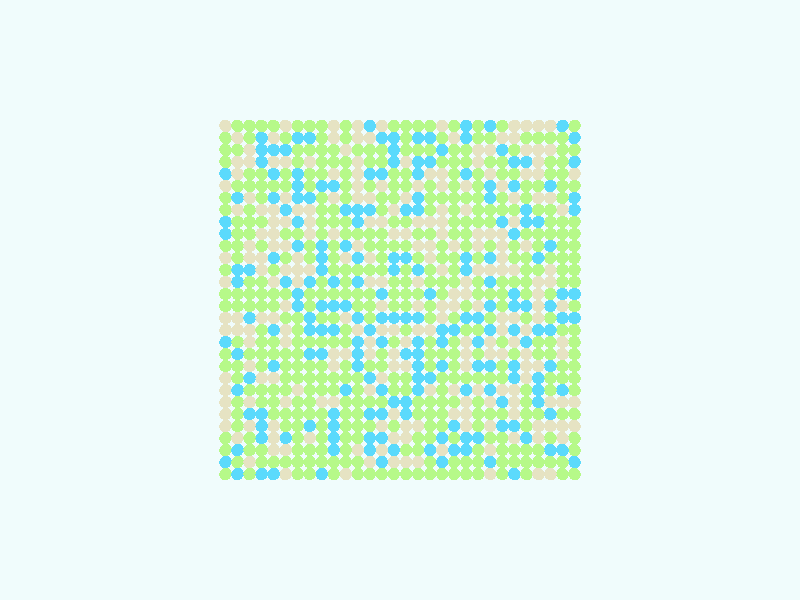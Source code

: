 global_settings {
  assumed_gamma 1
}
light_source {
  <-0.6, 1.6, 3.7>*10000
  rgb 1.3
}
camera {
  location <0,0,100>
  look_at <0,0,0>
}
background {
  color rgb < 0.87, 0.97, 0.97 >
}
sphere {
< -29.0, -29.0, 0 >, 1.0

pigment { color rgb < 0.469906438911983, 0.9491859157111404, 0.24986786512777692 >
}}
sphere {
< -29.0, -27.0, 0 >, 1.0

pigment { color rgb < 0.10525372836898117, 0.6995834893886649, 0.9738456113129952 >
}}
sphere {
< -29.0, -25.0, 0 >, 1.0

pigment { color rgb < 0.469906438911983, 0.9491859157111404, 0.24986786512777692 >
}}
sphere {
< -29.0, -23.0, 0 >, 1.0

pigment { color rgb < 0.469906438911983, 0.9491859157111404, 0.24986786512777692 >
}}
sphere {
< -29.0, -21.0, 0 >, 1.0

pigment { color rgb < 0.7921246723820784, 0.7698951296003319, 0.5463536423826058 >
}}
sphere {
< -29.0, -19.0, 0 >, 1.0

pigment { color rgb < 0.469906438911983, 0.9491859157111404, 0.24986786512777692 >
}}
sphere {
< -29.0, -17.0, 0 >, 1.0

pigment { color rgb < 0.7921246723820784, 0.7698951296003319, 0.5463536423826058 >
}}
sphere {
< -29.0, -15.0, 0 >, 1.0

pigment { color rgb < 0.469906438911983, 0.9491859157111404, 0.24986786512777692 >
}}
sphere {
< -29.0, -13.0, 0 >, 1.0

pigment { color rgb < 0.469906438911983, 0.9491859157111404, 0.24986786512777692 >
}}
sphere {
< -29.0, -11.0, 0 >, 1.0

pigment { color rgb < 0.469906438911983, 0.9491859157111404, 0.24986786512777692 >
}}
sphere {
< -29.0, -9.0, 0 >, 1.0

pigment { color rgb < 0.469906438911983, 0.9491859157111404, 0.24986786512777692 >
}}
sphere {
< -29.0, -7.0, 0 >, 1.0

pigment { color rgb < 0.469906438911983, 0.9491859157111404, 0.24986786512777692 >
}}
sphere {
< -29.0, -5.0, 0 >, 1.0

pigment { color rgb < 0.469906438911983, 0.9491859157111404, 0.24986786512777692 >
}}
sphere {
< -29.0, -3.0, 0 >, 1.0

pigment { color rgb < 0.10525372836898117, 0.6995834893886649, 0.9738456113129952 >
}}
sphere {
< -29.0, -1.0, 0 >, 1.0

pigment { color rgb < 0.469906438911983, 0.9491859157111404, 0.24986786512777692 >
}}
sphere {
< -29.0, 1.0, 0 >, 1.0

pigment { color rgb < 0.10525372836898117, 0.6995834893886649, 0.9738456113129952 >
}}
sphere {
< -29.0, 3.0, 0 >, 1.0

pigment { color rgb < 0.469906438911983, 0.9491859157111404, 0.24986786512777692 >
}}
sphere {
< -29.0, 5.0, 0 >, 1.0

pigment { color rgb < 0.469906438911983, 0.9491859157111404, 0.24986786512777692 >
}}
sphere {
< -29.0, 7.0, 0 >, 1.0

pigment { color rgb < 0.469906438911983, 0.9491859157111404, 0.24986786512777692 >
}}
sphere {
< -29.0, 9.0, 0 >, 1.0

pigment { color rgb < 0.469906438911983, 0.9491859157111404, 0.24986786512777692 >
}}
sphere {
< -29.0, 11.0, 0 >, 1.0

pigment { color rgb < 0.469906438911983, 0.9491859157111404, 0.24986786512777692 >
}}
sphere {
< -29.0, 13.0, 0 >, 1.0

pigment { color rgb < 0.469906438911983, 0.9491859157111404, 0.24986786512777692 >
}}
sphere {
< -29.0, 15.0, 0 >, 1.0

pigment { color rgb < 0.10525372836898117, 0.6995834893886649, 0.9738456113129952 >
}}
sphere {
< -29.0, 17.0, 0 >, 1.0

pigment { color rgb < 0.10525372836898117, 0.6995834893886649, 0.9738456113129952 >
}}
sphere {
< -29.0, 19.0, 0 >, 1.0

pigment { color rgb < 0.469906438911983, 0.9491859157111404, 0.24986786512777692 >
}}
sphere {
< -29.0, 21.0, 0 >, 1.0

pigment { color rgb < 0.7921246723820784, 0.7698951296003319, 0.5463536423826058 >
}}
sphere {
< -29.0, 23.0, 0 >, 1.0

pigment { color rgb < 0.10525372836898117, 0.6995834893886649, 0.9738456113129952 >
}}
sphere {
< -29.0, 25.0, 0 >, 1.0

pigment { color rgb < 0.469906438911983, 0.9491859157111404, 0.24986786512777692 >
}}
sphere {
< -29.0, 27.0, 0 >, 1.0

pigment { color rgb < 0.10525372836898117, 0.6995834893886649, 0.9738456113129952 >
}}
sphere {
< -29.0, 29.0, 0 >, 1.0

pigment { color rgb < 0.469906438911983, 0.9491859157111404, 0.24986786512777692 >
}}
sphere {
< -27.0, -29.0, 0 >, 1.0

pigment { color rgb < 0.469906438911983, 0.9491859157111404, 0.24986786512777692 >
}}
sphere {
< -27.0, -27.0, 0 >, 1.0

pigment { color rgb < 0.469906438911983, 0.9491859157111404, 0.24986786512777692 >
}}
sphere {
< -27.0, -25.0, 0 >, 1.0

pigment { color rgb < 0.10525372836898117, 0.6995834893886649, 0.9738456113129952 >
}}
sphere {
< -27.0, -23.0, 0 >, 1.0

pigment { color rgb < 0.7921246723820784, 0.7698951296003319, 0.5463536423826058 >
}}
sphere {
< -27.0, -21.0, 0 >, 1.0

pigment { color rgb < 0.7921246723820784, 0.7698951296003319, 0.5463536423826058 >
}}
sphere {
< -27.0, -19.0, 0 >, 1.0

pigment { color rgb < 0.469906438911983, 0.9491859157111404, 0.24986786512777692 >
}}
sphere {
< -27.0, -17.0, 0 >, 1.0

pigment { color rgb < 0.7921246723820784, 0.7698951296003319, 0.5463536423826058 >
}}
sphere {
< -27.0, -15.0, 0 >, 1.0

pigment { color rgb < 0.10525372836898117, 0.6995834893886649, 0.9738456113129952 >
}}
sphere {
< -27.0, -13.0, 0 >, 1.0

pigment { color rgb < 0.469906438911983, 0.9491859157111404, 0.24986786512777692 >
}}
sphere {
< -27.0, -11.0, 0 >, 1.0

pigment { color rgb < 0.469906438911983, 0.9491859157111404, 0.24986786512777692 >
}}
sphere {
< -27.0, -9.0, 0 >, 1.0

pigment { color rgb < 0.7921246723820784, 0.7698951296003319, 0.5463536423826058 >
}}
sphere {
< -27.0, -7.0, 0 >, 1.0

pigment { color rgb < 0.7921246723820784, 0.7698951296003319, 0.5463536423826058 >
}}
sphere {
< -27.0, -5.0, 0 >, 1.0

pigment { color rgb < 0.469906438911983, 0.9491859157111404, 0.24986786512777692 >
}}
sphere {
< -27.0, -3.0, 0 >, 1.0

pigment { color rgb < 0.10525372836898117, 0.6995834893886649, 0.9738456113129952 >
}}
sphere {
< -27.0, -1.0, 0 >, 1.0

pigment { color rgb < 0.7921246723820784, 0.7698951296003319, 0.5463536423826058 >
}}
sphere {
< -27.0, 1.0, 0 >, 1.0

pigment { color rgb < 0.10525372836898117, 0.6995834893886649, 0.9738456113129952 >
}}
sphere {
< -27.0, 3.0, 0 >, 1.0

pigment { color rgb < 0.469906438911983, 0.9491859157111404, 0.24986786512777692 >
}}
sphere {
< -27.0, 5.0, 0 >, 1.0

pigment { color rgb < 0.469906438911983, 0.9491859157111404, 0.24986786512777692 >
}}
sphere {
< -27.0, 7.0, 0 >, 1.0

pigment { color rgb < 0.469906438911983, 0.9491859157111404, 0.24986786512777692 >
}}
sphere {
< -27.0, 9.0, 0 >, 1.0

pigment { color rgb < 0.469906438911983, 0.9491859157111404, 0.24986786512777692 >
}}
sphere {
< -27.0, 11.0, 0 >, 1.0

pigment { color rgb < 0.469906438911983, 0.9491859157111404, 0.24986786512777692 >
}}
sphere {
< -27.0, 13.0, 0 >, 1.0

pigment { color rgb < 0.469906438911983, 0.9491859157111404, 0.24986786512777692 >
}}
sphere {
< -27.0, 15.0, 0 >, 1.0

pigment { color rgb < 0.7921246723820784, 0.7698951296003319, 0.5463536423826058 >
}}
sphere {
< -27.0, 17.0, 0 >, 1.0

pigment { color rgb < 0.469906438911983, 0.9491859157111404, 0.24986786512777692 >
}}
sphere {
< -27.0, 19.0, 0 >, 1.0

pigment { color rgb < 0.469906438911983, 0.9491859157111404, 0.24986786512777692 >
}}
sphere {
< -27.0, 21.0, 0 >, 1.0

pigment { color rgb < 0.469906438911983, 0.9491859157111404, 0.24986786512777692 >
}}
sphere {
< -27.0, 23.0, 0 >, 1.0

pigment { color rgb < 0.469906438911983, 0.9491859157111404, 0.24986786512777692 >
}}
sphere {
< -27.0, 25.0, 0 >, 1.0

pigment { color rgb < 0.469906438911983, 0.9491859157111404, 0.24986786512777692 >
}}
sphere {
< -27.0, 27.0, 0 >, 1.0

pigment { color rgb < 0.469906438911983, 0.9491859157111404, 0.24986786512777692 >
}}
sphere {
< -27.0, 29.0, 0 >, 1.0

pigment { color rgb < 0.10525372836898117, 0.6995834893886649, 0.9738456113129952 >
}}
sphere {
< -25.0, -29.0, 0 >, 1.0

pigment { color rgb < 0.7921246723820784, 0.7698951296003319, 0.5463536423826058 >
}}
sphere {
< -25.0, -27.0, 0 >, 1.0

pigment { color rgb < 0.469906438911983, 0.9491859157111404, 0.24986786512777692 >
}}
sphere {
< -25.0, -25.0, 0 >, 1.0

pigment { color rgb < 0.10525372836898117, 0.6995834893886649, 0.9738456113129952 >
}}
sphere {
< -25.0, -23.0, 0 >, 1.0

pigment { color rgb < 0.469906438911983, 0.9491859157111404, 0.24986786512777692 >
}}
sphere {
< -25.0, -21.0, 0 >, 1.0

pigment { color rgb < 0.7921246723820784, 0.7698951296003319, 0.5463536423826058 >
}}
sphere {
< -25.0, -19.0, 0 >, 1.0

pigment { color rgb < 0.10525372836898117, 0.6995834893886649, 0.9738456113129952 >
}}
sphere {
< -25.0, -17.0, 0 >, 1.0

pigment { color rgb < 0.7921246723820784, 0.7698951296003319, 0.5463536423826058 >
}}
sphere {
< -25.0, -15.0, 0 >, 1.0

pigment { color rgb < 0.469906438911983, 0.9491859157111404, 0.24986786512777692 >
}}
sphere {
< -25.0, -13.0, 0 >, 1.0

pigment { color rgb < 0.469906438911983, 0.9491859157111404, 0.24986786512777692 >
}}
sphere {
< -25.0, -11.0, 0 >, 1.0

pigment { color rgb < 0.10525372836898117, 0.6995834893886649, 0.9738456113129952 >
}}
sphere {
< -25.0, -9.0, 0 >, 1.0

pigment { color rgb < 0.469906438911983, 0.9491859157111404, 0.24986786512777692 >
}}
sphere {
< -25.0, -7.0, 0 >, 1.0

pigment { color rgb < 0.469906438911983, 0.9491859157111404, 0.24986786512777692 >
}}
sphere {
< -25.0, -5.0, 0 >, 1.0

pigment { color rgb < 0.10525372836898117, 0.6995834893886649, 0.9738456113129952 >
}}
sphere {
< -25.0, -3.0, 0 >, 1.0

pigment { color rgb < 0.469906438911983, 0.9491859157111404, 0.24986786512777692 >
}}
sphere {
< -25.0, -1.0, 0 >, 1.0

pigment { color rgb < 0.10525372836898117, 0.6995834893886649, 0.9738456113129952 >
}}
sphere {
< -25.0, 1.0, 0 >, 1.0

pigment { color rgb < 0.469906438911983, 0.9491859157111404, 0.24986786512777692 >
}}
sphere {
< -25.0, 3.0, 0 >, 1.0

pigment { color rgb < 0.7921246723820784, 0.7698951296003319, 0.5463536423826058 >
}}
sphere {
< -25.0, 5.0, 0 >, 1.0

pigment { color rgb < 0.7921246723820784, 0.7698951296003319, 0.5463536423826058 >
}}
sphere {
< -25.0, 7.0, 0 >, 1.0

pigment { color rgb < 0.469906438911983, 0.9491859157111404, 0.24986786512777692 >
}}
sphere {
< -25.0, 9.0, 0 >, 1.0

pigment { color rgb < 0.10525372836898117, 0.6995834893886649, 0.9738456113129952 >
}}
sphere {
< -25.0, 11.0, 0 >, 1.0

pigment { color rgb < 0.469906438911983, 0.9491859157111404, 0.24986786512777692 >
}}
sphere {
< -25.0, 13.0, 0 >, 1.0

pigment { color rgb < 0.469906438911983, 0.9491859157111404, 0.24986786512777692 >
}}
sphere {
< -25.0, 15.0, 0 >, 1.0

pigment { color rgb < 0.469906438911983, 0.9491859157111404, 0.24986786512777692 >
}}
sphere {
< -25.0, 17.0, 0 >, 1.0

pigment { color rgb < 0.7921246723820784, 0.7698951296003319, 0.5463536423826058 >
}}
sphere {
< -25.0, 19.0, 0 >, 1.0

pigment { color rgb < 0.10525372836898117, 0.6995834893886649, 0.9738456113129952 >
}}
sphere {
< -25.0, 21.0, 0 >, 1.0

pigment { color rgb < 0.469906438911983, 0.9491859157111404, 0.24986786512777692 >
}}
sphere {
< -25.0, 23.0, 0 >, 1.0

pigment { color rgb < 0.469906438911983, 0.9491859157111404, 0.24986786512777692 >
}}
sphere {
< -25.0, 25.0, 0 >, 1.0

pigment { color rgb < 0.7921246723820784, 0.7698951296003319, 0.5463536423826058 >
}}
sphere {
< -25.0, 27.0, 0 >, 1.0

pigment { color rgb < 0.469906438911983, 0.9491859157111404, 0.24986786512777692 >
}}
sphere {
< -25.0, 29.0, 0 >, 1.0

pigment { color rgb < 0.7921246723820784, 0.7698951296003319, 0.5463536423826058 >
}}
sphere {
< -23.0, -29.0, 0 >, 1.0

pigment { color rgb < 0.7921246723820784, 0.7698951296003319, 0.5463536423826058 >
}}
sphere {
< -23.0, -27.0, 0 >, 1.0

pigment { color rgb < 0.469906438911983, 0.9491859157111404, 0.24986786512777692 >
}}
sphere {
< -23.0, -25.0, 0 >, 1.0

pigment { color rgb < 0.469906438911983, 0.9491859157111404, 0.24986786512777692 >
}}
sphere {
< -23.0, -23.0, 0 >, 1.0

pigment { color rgb < 0.7921246723820784, 0.7698951296003319, 0.5463536423826058 >
}}
sphere {
< -23.0, -21.0, 0 >, 1.0

pigment { color rgb < 0.7921246723820784, 0.7698951296003319, 0.5463536423826058 >
}}
sphere {
< -23.0, -19.0, 0 >, 1.0

pigment { color rgb < 0.469906438911983, 0.9491859157111404, 0.24986786512777692 >
}}
sphere {
< -23.0, -17.0, 0 >, 1.0

pigment { color rgb < 0.10525372836898117, 0.6995834893886649, 0.9738456113129952 >
}}
sphere {
< -23.0, -15.0, 0 >, 1.0

pigment { color rgb < 0.10525372836898117, 0.6995834893886649, 0.9738456113129952 >
}}
sphere {
< -23.0, -13.0, 0 >, 1.0

pigment { color rgb < 0.10525372836898117, 0.6995834893886649, 0.9738456113129952 >
}}
sphere {
< -23.0, -11.0, 0 >, 1.0

pigment { color rgb < 0.7921246723820784, 0.7698951296003319, 0.5463536423826058 >
}}
sphere {
< -23.0, -9.0, 0 >, 1.0

pigment { color rgb < 0.469906438911983, 0.9491859157111404, 0.24986786512777692 >
}}
sphere {
< -23.0, -7.0, 0 >, 1.0

pigment { color rgb < 0.469906438911983, 0.9491859157111404, 0.24986786512777692 >
}}
sphere {
< -23.0, -5.0, 0 >, 1.0

pigment { color rgb < 0.10525372836898117, 0.6995834893886649, 0.9738456113129952 >
}}
sphere {
< -23.0, -3.0, 0 >, 1.0

pigment { color rgb < 0.7921246723820784, 0.7698951296003319, 0.5463536423826058 >
}}
sphere {
< -23.0, -1.0, 0 >, 1.0

pigment { color rgb < 0.7921246723820784, 0.7698951296003319, 0.5463536423826058 >
}}
sphere {
< -23.0, 1.0, 0 >, 1.0

pigment { color rgb < 0.7921246723820784, 0.7698951296003319, 0.5463536423826058 >
}}
sphere {
< -23.0, 3.0, 0 >, 1.0

pigment { color rgb < 0.7921246723820784, 0.7698951296003319, 0.5463536423826058 >
}}
sphere {
< -23.0, 5.0, 0 >, 1.0

pigment { color rgb < 0.469906438911983, 0.9491859157111404, 0.24986786512777692 >
}}
sphere {
< -23.0, 7.0, 0 >, 1.0

pigment { color rgb < 0.10525372836898117, 0.6995834893886649, 0.9738456113129952 >
}}
sphere {
< -23.0, 9.0, 0 >, 1.0

pigment { color rgb < 0.469906438911983, 0.9491859157111404, 0.24986786512777692 >
}}
sphere {
< -23.0, 11.0, 0 >, 1.0

pigment { color rgb < 0.469906438911983, 0.9491859157111404, 0.24986786512777692 >
}}
sphere {
< -23.0, 13.0, 0 >, 1.0

pigment { color rgb < 0.10525372836898117, 0.6995834893886649, 0.9738456113129952 >
}}
sphere {
< -23.0, 15.0, 0 >, 1.0

pigment { color rgb < 0.469906438911983, 0.9491859157111404, 0.24986786512777692 >
}}
sphere {
< -23.0, 17.0, 0 >, 1.0

pigment { color rgb < 0.7921246723820784, 0.7698951296003319, 0.5463536423826058 >
}}
sphere {
< -23.0, 19.0, 0 >, 1.0

pigment { color rgb < 0.469906438911983, 0.9491859157111404, 0.24986786512777692 >
}}
sphere {
< -23.0, 21.0, 0 >, 1.0

pigment { color rgb < 0.7921246723820784, 0.7698951296003319, 0.5463536423826058 >
}}
sphere {
< -23.0, 23.0, 0 >, 1.0

pigment { color rgb < 0.7921246723820784, 0.7698951296003319, 0.5463536423826058 >
}}
sphere {
< -23.0, 25.0, 0 >, 1.0

pigment { color rgb < 0.7921246723820784, 0.7698951296003319, 0.5463536423826058 >
}}
sphere {
< -23.0, 27.0, 0 >, 1.0

pigment { color rgb < 0.469906438911983, 0.9491859157111404, 0.24986786512777692 >
}}
sphere {
< -23.0, 29.0, 0 >, 1.0

pigment { color rgb < 0.7921246723820784, 0.7698951296003319, 0.5463536423826058 >
}}
sphere {
< -21.0, -29.0, 0 >, 1.0

pigment { color rgb < 0.469906438911983, 0.9491859157111404, 0.24986786512777692 >
}}
sphere {
< -21.0, -27.0, 0 >, 1.0

pigment { color rgb < 0.469906438911983, 0.9491859157111404, 0.24986786512777692 >
}}
sphere {
< -21.0, -25.0, 0 >, 1.0

pigment { color rgb < 0.469906438911983, 0.9491859157111404, 0.24986786512777692 >
}}
sphere {
< -21.0, -23.0, 0 >, 1.0

pigment { color rgb < 0.10525372836898117, 0.6995834893886649, 0.9738456113129952 >
}}
sphere {
< -21.0, -21.0, 0 >, 1.0

pigment { color rgb < 0.469906438911983, 0.9491859157111404, 0.24986786512777692 >
}}
sphere {
< -21.0, -19.0, 0 >, 1.0

pigment { color rgb < 0.469906438911983, 0.9491859157111404, 0.24986786512777692 >
}}
sphere {
< -21.0, -17.0, 0 >, 1.0

pigment { color rgb < 0.469906438911983, 0.9491859157111404, 0.24986786512777692 >
}}
sphere {
< -21.0, -15.0, 0 >, 1.0

pigment { color rgb < 0.469906438911983, 0.9491859157111404, 0.24986786512777692 >
}}
sphere {
< -21.0, -13.0, 0 >, 1.0

pigment { color rgb < 0.7921246723820784, 0.7698951296003319, 0.5463536423826058 >
}}
sphere {
< -21.0, -11.0, 0 >, 1.0

pigment { color rgb < 0.7921246723820784, 0.7698951296003319, 0.5463536423826058 >
}}
sphere {
< -21.0, -9.0, 0 >, 1.0

pigment { color rgb < 0.7921246723820784, 0.7698951296003319, 0.5463536423826058 >
}}
sphere {
< -21.0, -7.0, 0 >, 1.0

pigment { color rgb < 0.10525372836898117, 0.6995834893886649, 0.9738456113129952 >
}}
sphere {
< -21.0, -5.0, 0 >, 1.0

pigment { color rgb < 0.7921246723820784, 0.7698951296003319, 0.5463536423826058 >
}}
sphere {
< -21.0, -3.0, 0 >, 1.0

pigment { color rgb < 0.469906438911983, 0.9491859157111404, 0.24986786512777692 >
}}
sphere {
< -21.0, -1.0, 0 >, 1.0

pigment { color rgb < 0.10525372836898117, 0.6995834893886649, 0.9738456113129952 >
}}
sphere {
< -21.0, 1.0, 0 >, 1.0

pigment { color rgb < 0.469906438911983, 0.9491859157111404, 0.24986786512777692 >
}}
sphere {
< -21.0, 3.0, 0 >, 1.0

pigment { color rgb < 0.469906438911983, 0.9491859157111404, 0.24986786512777692 >
}}
sphere {
< -21.0, 5.0, 0 >, 1.0

pigment { color rgb < 0.469906438911983, 0.9491859157111404, 0.24986786512777692 >
}}
sphere {
< -21.0, 7.0, 0 >, 1.0

pigment { color rgb < 0.469906438911983, 0.9491859157111404, 0.24986786512777692 >
}}
sphere {
< -21.0, 9.0, 0 >, 1.0

pigment { color rgb < 0.7921246723820784, 0.7698951296003319, 0.5463536423826058 >
}}
sphere {
< -21.0, 11.0, 0 >, 1.0

pigment { color rgb < 0.469906438911983, 0.9491859157111404, 0.24986786512777692 >
}}
sphere {
< -21.0, 13.0, 0 >, 1.0

pigment { color rgb < 0.10525372836898117, 0.6995834893886649, 0.9738456113129952 >
}}
sphere {
< -21.0, 15.0, 0 >, 1.0

pigment { color rgb < 0.10525372836898117, 0.6995834893886649, 0.9738456113129952 >
}}
sphere {
< -21.0, 17.0, 0 >, 1.0

pigment { color rgb < 0.469906438911983, 0.9491859157111404, 0.24986786512777692 >
}}
sphere {
< -21.0, 19.0, 0 >, 1.0

pigment { color rgb < 0.469906438911983, 0.9491859157111404, 0.24986786512777692 >
}}
sphere {
< -21.0, 21.0, 0 >, 1.0

pigment { color rgb < 0.7921246723820784, 0.7698951296003319, 0.5463536423826058 >
}}
sphere {
< -21.0, 23.0, 0 >, 1.0

pigment { color rgb < 0.10525372836898117, 0.6995834893886649, 0.9738456113129952 >
}}
sphere {
< -21.0, 25.0, 0 >, 1.0

pigment { color rgb < 0.7921246723820784, 0.7698951296003319, 0.5463536423826058 >
}}
sphere {
< -21.0, 27.0, 0 >, 1.0

pigment { color rgb < 0.469906438911983, 0.9491859157111404, 0.24986786512777692 >
}}
sphere {
< -21.0, 29.0, 0 >, 1.0

pigment { color rgb < 0.7921246723820784, 0.7698951296003319, 0.5463536423826058 >
}}
sphere {
< -19.0, -29.0, 0 >, 1.0

pigment { color rgb < 0.10525372836898117, 0.6995834893886649, 0.9738456113129952 >
}}
sphere {
< -19.0, -27.0, 0 >, 1.0

pigment { color rgb < 0.469906438911983, 0.9491859157111404, 0.24986786512777692 >
}}
sphere {
< -19.0, -25.0, 0 >, 1.0

pigment { color rgb < 0.469906438911983, 0.9491859157111404, 0.24986786512777692 >
}}
sphere {
< -19.0, -23.0, 0 >, 1.0

pigment { color rgb < 0.7921246723820784, 0.7698951296003319, 0.5463536423826058 >
}}
sphere {
< -19.0, -21.0, 0 >, 1.0

pigment { color rgb < 0.10525372836898117, 0.6995834893886649, 0.9738456113129952 >
}}
sphere {
< -19.0, -19.0, 0 >, 1.0

pigment { color rgb < 0.7921246723820784, 0.7698951296003319, 0.5463536423826058 >
}}
sphere {
< -19.0, -17.0, 0 >, 1.0

pigment { color rgb < 0.7921246723820784, 0.7698951296003319, 0.5463536423826058 >
}}
sphere {
< -19.0, -15.0, 0 >, 1.0

pigment { color rgb < 0.7921246723820784, 0.7698951296003319, 0.5463536423826058 >
}}
sphere {
< -19.0, -13.0, 0 >, 1.0

pigment { color rgb < 0.10525372836898117, 0.6995834893886649, 0.9738456113129952 >
}}
sphere {
< -19.0, -11.0, 0 >, 1.0

pigment { color rgb < 0.10525372836898117, 0.6995834893886649, 0.9738456113129952 >
}}
sphere {
< -19.0, -9.0, 0 >, 1.0

pigment { color rgb < 0.469906438911983, 0.9491859157111404, 0.24986786512777692 >
}}
sphere {
< -19.0, -7.0, 0 >, 1.0

pigment { color rgb < 0.7921246723820784, 0.7698951296003319, 0.5463536423826058 >
}}
sphere {
< -19.0, -5.0, 0 >, 1.0

pigment { color rgb < 0.10525372836898117, 0.6995834893886649, 0.9738456113129952 >
}}
sphere {
< -19.0, -3.0, 0 >, 1.0

pigment { color rgb < 0.7921246723820784, 0.7698951296003319, 0.5463536423826058 >
}}
sphere {
< -19.0, -1.0, 0 >, 1.0

pigment { color rgb < 0.10525372836898117, 0.6995834893886649, 0.9738456113129952 >
}}
sphere {
< -19.0, 1.0, 0 >, 1.0

pigment { color rgb < 0.10525372836898117, 0.6995834893886649, 0.9738456113129952 >
}}
sphere {
< -19.0, 3.0, 0 >, 1.0

pigment { color rgb < 0.469906438911983, 0.9491859157111404, 0.24986786512777692 >
}}
sphere {
< -19.0, 5.0, 0 >, 1.0

pigment { color rgb < 0.7921246723820784, 0.7698951296003319, 0.5463536423826058 >
}}
sphere {
< -19.0, 7.0, 0 >, 1.0

pigment { color rgb < 0.469906438911983, 0.9491859157111404, 0.24986786512777692 >
}}
sphere {
< -19.0, 9.0, 0 >, 1.0

pigment { color rgb < 0.469906438911983, 0.9491859157111404, 0.24986786512777692 >
}}
sphere {
< -19.0, 11.0, 0 >, 1.0

pigment { color rgb < 0.10525372836898117, 0.6995834893886649, 0.9738456113129952 >
}}
sphere {
< -19.0, 13.0, 0 >, 1.0

pigment { color rgb < 0.7921246723820784, 0.7698951296003319, 0.5463536423826058 >
}}
sphere {
< -19.0, 15.0, 0 >, 1.0

pigment { color rgb < 0.469906438911983, 0.9491859157111404, 0.24986786512777692 >
}}
sphere {
< -19.0, 17.0, 0 >, 1.0

pigment { color rgb < 0.7921246723820784, 0.7698951296003319, 0.5463536423826058 >
}}
sphere {
< -19.0, 19.0, 0 >, 1.0

pigment { color rgb < 0.10525372836898117, 0.6995834893886649, 0.9738456113129952 >
}}
sphere {
< -19.0, 21.0, 0 >, 1.0

pigment { color rgb < 0.469906438911983, 0.9491859157111404, 0.24986786512777692 >
}}
sphere {
< -19.0, 23.0, 0 >, 1.0

pigment { color rgb < 0.10525372836898117, 0.6995834893886649, 0.9738456113129952 >
}}
sphere {
< -19.0, 25.0, 0 >, 1.0

pigment { color rgb < 0.469906438911983, 0.9491859157111404, 0.24986786512777692 >
}}
sphere {
< -19.0, 27.0, 0 >, 1.0

pigment { color rgb < 0.7921246723820784, 0.7698951296003319, 0.5463536423826058 >
}}
sphere {
< -19.0, 29.0, 0 >, 1.0

pigment { color rgb < 0.7921246723820784, 0.7698951296003319, 0.5463536423826058 >
}}
sphere {
< -17.0, -29.0, 0 >, 1.0

pigment { color rgb < 0.469906438911983, 0.9491859157111404, 0.24986786512777692 >
}}
sphere {
< -17.0, -27.0, 0 >, 1.0

pigment { color rgb < 0.469906438911983, 0.9491859157111404, 0.24986786512777692 >
}}
sphere {
< -17.0, -25.0, 0 >, 1.0

pigment { color rgb < 0.469906438911983, 0.9491859157111404, 0.24986786512777692 >
}}
sphere {
< -17.0, -23.0, 0 >, 1.0

pigment { color rgb < 0.469906438911983, 0.9491859157111404, 0.24986786512777692 >
}}
sphere {
< -17.0, -21.0, 0 >, 1.0

pigment { color rgb < 0.10525372836898117, 0.6995834893886649, 0.9738456113129952 >
}}
sphere {
< -17.0, -19.0, 0 >, 1.0

pigment { color rgb < 0.469906438911983, 0.9491859157111404, 0.24986786512777692 >
}}
sphere {
< -17.0, -17.0, 0 >, 1.0

pigment { color rgb < 0.10525372836898117, 0.6995834893886649, 0.9738456113129952 >
}}
sphere {
< -17.0, -15.0, 0 >, 1.0

pigment { color rgb < 0.7921246723820784, 0.7698951296003319, 0.5463536423826058 >
}}
sphere {
< -17.0, -13.0, 0 >, 1.0

pigment { color rgb < 0.469906438911983, 0.9491859157111404, 0.24986786512777692 >
}}
sphere {
< -17.0, -11.0, 0 >, 1.0

pigment { color rgb < 0.469906438911983, 0.9491859157111404, 0.24986786512777692 >
}}
sphere {
< -17.0, -9.0, 0 >, 1.0

pigment { color rgb < 0.7921246723820784, 0.7698951296003319, 0.5463536423826058 >
}}
sphere {
< -17.0, -7.0, 0 >, 1.0

pigment { color rgb < 0.469906438911983, 0.9491859157111404, 0.24986786512777692 >
}}
sphere {
< -17.0, -5.0, 0 >, 1.0

pigment { color rgb < 0.7921246723820784, 0.7698951296003319, 0.5463536423826058 >
}}
sphere {
< -17.0, -3.0, 0 >, 1.0

pigment { color rgb < 0.7921246723820784, 0.7698951296003319, 0.5463536423826058 >
}}
sphere {
< -17.0, -1.0, 0 >, 1.0

pigment { color rgb < 0.469906438911983, 0.9491859157111404, 0.24986786512777692 >
}}
sphere {
< -17.0, 1.0, 0 >, 1.0

pigment { color rgb < 0.469906438911983, 0.9491859157111404, 0.24986786512777692 >
}}
sphere {
< -17.0, 3.0, 0 >, 1.0

pigment { color rgb < 0.469906438911983, 0.9491859157111404, 0.24986786512777692 >
}}
sphere {
< -17.0, 5.0, 0 >, 1.0

pigment { color rgb < 0.7921246723820784, 0.7698951296003319, 0.5463536423826058 >
}}
sphere {
< -17.0, 7.0, 0 >, 1.0

pigment { color rgb < 0.7921246723820784, 0.7698951296003319, 0.5463536423826058 >
}}
sphere {
< -17.0, 9.0, 0 >, 1.0

pigment { color rgb < 0.7921246723820784, 0.7698951296003319, 0.5463536423826058 >
}}
sphere {
< -17.0, 11.0, 0 >, 1.0

pigment { color rgb < 0.7921246723820784, 0.7698951296003319, 0.5463536423826058 >
}}
sphere {
< -17.0, 13.0, 0 >, 1.0

pigment { color rgb < 0.10525372836898117, 0.6995834893886649, 0.9738456113129952 >
}}
sphere {
< -17.0, 15.0, 0 >, 1.0

pigment { color rgb < 0.469906438911983, 0.9491859157111404, 0.24986786512777692 >
}}
sphere {
< -17.0, 17.0, 0 >, 1.0

pigment { color rgb < 0.469906438911983, 0.9491859157111404, 0.24986786512777692 >
}}
sphere {
< -17.0, 19.0, 0 >, 1.0

pigment { color rgb < 0.7921246723820784, 0.7698951296003319, 0.5463536423826058 >
}}
sphere {
< -17.0, 21.0, 0 >, 1.0

pigment { color rgb < 0.469906438911983, 0.9491859157111404, 0.24986786512777692 >
}}
sphere {
< -17.0, 23.0, 0 >, 1.0

pigment { color rgb < 0.469906438911983, 0.9491859157111404, 0.24986786512777692 >
}}
sphere {
< -17.0, 25.0, 0 >, 1.0

pigment { color rgb < 0.10525372836898117, 0.6995834893886649, 0.9738456113129952 >
}}
sphere {
< -17.0, 27.0, 0 >, 1.0

pigment { color rgb < 0.7921246723820784, 0.7698951296003319, 0.5463536423826058 >
}}
sphere {
< -17.0, 29.0, 0 >, 1.0

pigment { color rgb < 0.469906438911983, 0.9491859157111404, 0.24986786512777692 >
}}
sphere {
< -15.0, -29.0, 0 >, 1.0

pigment { color rgb < 0.7921246723820784, 0.7698951296003319, 0.5463536423826058 >
}}
sphere {
< -15.0, -27.0, 0 >, 1.0

pigment { color rgb < 0.10525372836898117, 0.6995834893886649, 0.9738456113129952 >
}}
sphere {
< -15.0, -25.0, 0 >, 1.0

pigment { color rgb < 0.7921246723820784, 0.7698951296003319, 0.5463536423826058 >
}}
sphere {
< -15.0, -23.0, 0 >, 1.0

pigment { color rgb < 0.469906438911983, 0.9491859157111404, 0.24986786512777692 >
}}
sphere {
< -15.0, -21.0, 0 >, 1.0

pigment { color rgb < 0.7921246723820784, 0.7698951296003319, 0.5463536423826058 >
}}
sphere {
< -15.0, -19.0, 0 >, 1.0

pigment { color rgb < 0.469906438911983, 0.9491859157111404, 0.24986786512777692 >
}}
sphere {
< -15.0, -17.0, 0 >, 1.0

pigment { color rgb < 0.7921246723820784, 0.7698951296003319, 0.5463536423826058 >
}}
sphere {
< -15.0, -15.0, 0 >, 1.0

pigment { color rgb < 0.10525372836898117, 0.6995834893886649, 0.9738456113129952 >
}}
sphere {
< -15.0, -13.0, 0 >, 1.0

pigment { color rgb < 0.469906438911983, 0.9491859157111404, 0.24986786512777692 >
}}
sphere {
< -15.0, -11.0, 0 >, 1.0

pigment { color rgb < 0.10525372836898117, 0.6995834893886649, 0.9738456113129952 >
}}
sphere {
< -15.0, -9.0, 0 >, 1.0

pigment { color rgb < 0.7921246723820784, 0.7698951296003319, 0.5463536423826058 >
}}
sphere {
< -15.0, -7.0, 0 >, 1.0

pigment { color rgb < 0.7921246723820784, 0.7698951296003319, 0.5463536423826058 >
}}
sphere {
< -15.0, -5.0, 0 >, 1.0

pigment { color rgb < 0.10525372836898117, 0.6995834893886649, 0.9738456113129952 >
}}
sphere {
< -15.0, -3.0, 0 >, 1.0

pigment { color rgb < 0.469906438911983, 0.9491859157111404, 0.24986786512777692 >
}}
sphere {
< -15.0, -1.0, 0 >, 1.0

pigment { color rgb < 0.10525372836898117, 0.6995834893886649, 0.9738456113129952 >
}}
sphere {
< -15.0, 1.0, 0 >, 1.0

pigment { color rgb < 0.469906438911983, 0.9491859157111404, 0.24986786512777692 >
}}
sphere {
< -15.0, 3.0, 0 >, 1.0

pigment { color rgb < 0.10525372836898117, 0.6995834893886649, 0.9738456113129952 >
}}
sphere {
< -15.0, 5.0, 0 >, 1.0

pigment { color rgb < 0.7921246723820784, 0.7698951296003319, 0.5463536423826058 >
}}
sphere {
< -15.0, 7.0, 0 >, 1.0

pigment { color rgb < 0.10525372836898117, 0.6995834893886649, 0.9738456113129952 >
}}
sphere {
< -15.0, 9.0, 0 >, 1.0

pigment { color rgb < 0.469906438911983, 0.9491859157111404, 0.24986786512777692 >
}}
sphere {
< -15.0, 11.0, 0 >, 1.0

pigment { color rgb < 0.7921246723820784, 0.7698951296003319, 0.5463536423826058 >
}}
sphere {
< -15.0, 13.0, 0 >, 1.0

pigment { color rgb < 0.469906438911983, 0.9491859157111404, 0.24986786512777692 >
}}
sphere {
< -15.0, 15.0, 0 >, 1.0

pigment { color rgb < 0.469906438911983, 0.9491859157111404, 0.24986786512777692 >
}}
sphere {
< -15.0, 17.0, 0 >, 1.0

pigment { color rgb < 0.10525372836898117, 0.6995834893886649, 0.9738456113129952 >
}}
sphere {
< -15.0, 19.0, 0 >, 1.0

pigment { color rgb < 0.10525372836898117, 0.6995834893886649, 0.9738456113129952 >
}}
sphere {
< -15.0, 21.0, 0 >, 1.0

pigment { color rgb < 0.7921246723820784, 0.7698951296003319, 0.5463536423826058 >
}}
sphere {
< -15.0, 23.0, 0 >, 1.0

pigment { color rgb < 0.469906438911983, 0.9491859157111404, 0.24986786512777692 >
}}
sphere {
< -15.0, 25.0, 0 >, 1.0

pigment { color rgb < 0.7921246723820784, 0.7698951296003319, 0.5463536423826058 >
}}
sphere {
< -15.0, 27.0, 0 >, 1.0

pigment { color rgb < 0.469906438911983, 0.9491859157111404, 0.24986786512777692 >
}}
sphere {
< -15.0, 29.0, 0 >, 1.0

pigment { color rgb < 0.10525372836898117, 0.6995834893886649, 0.9738456113129952 >
}}
sphere {
< -13.0, -29.0, 0 >, 1.0

pigment { color rgb < 0.469906438911983, 0.9491859157111404, 0.24986786512777692 >
}}
sphere {
< -13.0, -27.0, 0 >, 1.0

pigment { color rgb < 0.469906438911983, 0.9491859157111404, 0.24986786512777692 >
}}
sphere {
< -13.0, -25.0, 0 >, 1.0

pigment { color rgb < 0.469906438911983, 0.9491859157111404, 0.24986786512777692 >
}}
sphere {
< -13.0, -23.0, 0 >, 1.0

pigment { color rgb < 0.10525372836898117, 0.6995834893886649, 0.9738456113129952 >
}}
sphere {
< -13.0, -21.0, 0 >, 1.0

pigment { color rgb < 0.469906438911983, 0.9491859157111404, 0.24986786512777692 >
}}
sphere {
< -13.0, -19.0, 0 >, 1.0

pigment { color rgb < 0.469906438911983, 0.9491859157111404, 0.24986786512777692 >
}}
sphere {
< -13.0, -17.0, 0 >, 1.0

pigment { color rgb < 0.469906438911983, 0.9491859157111404, 0.24986786512777692 >
}}
sphere {
< -13.0, -15.0, 0 >, 1.0

pigment { color rgb < 0.7921246723820784, 0.7698951296003319, 0.5463536423826058 >
}}
sphere {
< -13.0, -13.0, 0 >, 1.0

pigment { color rgb < 0.469906438911983, 0.9491859157111404, 0.24986786512777692 >
}}
sphere {
< -13.0, -11.0, 0 >, 1.0

pigment { color rgb < 0.10525372836898117, 0.6995834893886649, 0.9738456113129952 >
}}
sphere {
< -13.0, -9.0, 0 >, 1.0

pigment { color rgb < 0.469906438911983, 0.9491859157111404, 0.24986786512777692 >
}}
sphere {
< -13.0, -7.0, 0 >, 1.0

pigment { color rgb < 0.10525372836898117, 0.6995834893886649, 0.9738456113129952 >
}}
sphere {
< -13.0, -5.0, 0 >, 1.0

pigment { color rgb < 0.469906438911983, 0.9491859157111404, 0.24986786512777692 >
}}
sphere {
< -13.0, -3.0, 0 >, 1.0

pigment { color rgb < 0.10525372836898117, 0.6995834893886649, 0.9738456113129952 >
}}
sphere {
< -13.0, -1.0, 0 >, 1.0

pigment { color rgb < 0.7921246723820784, 0.7698951296003319, 0.5463536423826058 >
}}
sphere {
< -13.0, 1.0, 0 >, 1.0

pigment { color rgb < 0.469906438911983, 0.9491859157111404, 0.24986786512777692 >
}}
sphere {
< -13.0, 3.0, 0 >, 1.0

pigment { color rgb < 0.469906438911983, 0.9491859157111404, 0.24986786512777692 >
}}
sphere {
< -13.0, 5.0, 0 >, 1.0

pigment { color rgb < 0.7921246723820784, 0.7698951296003319, 0.5463536423826058 >
}}
sphere {
< -13.0, 7.0, 0 >, 1.0

pigment { color rgb < 0.469906438911983, 0.9491859157111404, 0.24986786512777692 >
}}
sphere {
< -13.0, 9.0, 0 >, 1.0

pigment { color rgb < 0.7921246723820784, 0.7698951296003319, 0.5463536423826058 >
}}
sphere {
< -13.0, 11.0, 0 >, 1.0

pigment { color rgb < 0.7921246723820784, 0.7698951296003319, 0.5463536423826058 >
}}
sphere {
< -13.0, 13.0, 0 >, 1.0

pigment { color rgb < 0.469906438911983, 0.9491859157111404, 0.24986786512777692 >
}}
sphere {
< -13.0, 15.0, 0 >, 1.0

pigment { color rgb < 0.469906438911983, 0.9491859157111404, 0.24986786512777692 >
}}
sphere {
< -13.0, 17.0, 0 >, 1.0

pigment { color rgb < 0.469906438911983, 0.9491859157111404, 0.24986786512777692 >
}}
sphere {
< -13.0, 19.0, 0 >, 1.0

pigment { color rgb < 0.469906438911983, 0.9491859157111404, 0.24986786512777692 >
}}
sphere {
< -13.0, 21.0, 0 >, 1.0

pigment { color rgb < 0.469906438911983, 0.9491859157111404, 0.24986786512777692 >
}}
sphere {
< -13.0, 23.0, 0 >, 1.0

pigment { color rgb < 0.7921246723820784, 0.7698951296003319, 0.5463536423826058 >
}}
sphere {
< -13.0, 25.0, 0 >, 1.0

pigment { color rgb < 0.7921246723820784, 0.7698951296003319, 0.5463536423826058 >
}}
sphere {
< -13.0, 27.0, 0 >, 1.0

pigment { color rgb < 0.469906438911983, 0.9491859157111404, 0.24986786512777692 >
}}
sphere {
< -13.0, 29.0, 0 >, 1.0

pigment { color rgb < 0.469906438911983, 0.9491859157111404, 0.24986786512777692 >
}}
sphere {
< -11.0, -29.0, 0 >, 1.0

pigment { color rgb < 0.469906438911983, 0.9491859157111404, 0.24986786512777692 >
}}
sphere {
< -11.0, -27.0, 0 >, 1.0

pigment { color rgb < 0.469906438911983, 0.9491859157111404, 0.24986786512777692 >
}}
sphere {
< -11.0, -25.0, 0 >, 1.0

pigment { color rgb < 0.10525372836898117, 0.6995834893886649, 0.9738456113129952 >
}}
sphere {
< -11.0, -23.0, 0 >, 1.0

pigment { color rgb < 0.10525372836898117, 0.6995834893886649, 0.9738456113129952 >
}}
sphere {
< -11.0, -21.0, 0 >, 1.0

pigment { color rgb < 0.7921246723820784, 0.7698951296003319, 0.5463536423826058 >
}}
sphere {
< -11.0, -19.0, 0 >, 1.0

pigment { color rgb < 0.7921246723820784, 0.7698951296003319, 0.5463536423826058 >
}}
sphere {
< -11.0, -17.0, 0 >, 1.0

pigment { color rgb < 0.7921246723820784, 0.7698951296003319, 0.5463536423826058 >
}}
sphere {
< -11.0, -15.0, 0 >, 1.0

pigment { color rgb < 0.10525372836898117, 0.6995834893886649, 0.9738456113129952 >
}}
sphere {
< -11.0, -13.0, 0 >, 1.0

pigment { color rgb < 0.469906438911983, 0.9491859157111404, 0.24986786512777692 >
}}
sphere {
< -11.0, -11.0, 0 >, 1.0

pigment { color rgb < 0.7921246723820784, 0.7698951296003319, 0.5463536423826058 >
}}
sphere {
< -11.0, -9.0, 0 >, 1.0

pigment { color rgb < 0.7921246723820784, 0.7698951296003319, 0.5463536423826058 >
}}
sphere {
< -11.0, -7.0, 0 >, 1.0

pigment { color rgb < 0.7921246723820784, 0.7698951296003319, 0.5463536423826058 >
}}
sphere {
< -11.0, -5.0, 0 >, 1.0

pigment { color rgb < 0.469906438911983, 0.9491859157111404, 0.24986786512777692 >
}}
sphere {
< -11.0, -3.0, 0 >, 1.0

pigment { color rgb < 0.10525372836898117, 0.6995834893886649, 0.9738456113129952 >
}}
sphere {
< -11.0, -1.0, 0 >, 1.0

pigment { color rgb < 0.469906438911983, 0.9491859157111404, 0.24986786512777692 >
}}
sphere {
< -11.0, 1.0, 0 >, 1.0

pigment { color rgb < 0.7921246723820784, 0.7698951296003319, 0.5463536423826058 >
}}
sphere {
< -11.0, 3.0, 0 >, 1.0

pigment { color rgb < 0.7921246723820784, 0.7698951296003319, 0.5463536423826058 >
}}
sphere {
< -11.0, 5.0, 0 >, 1.0

pigment { color rgb < 0.10525372836898117, 0.6995834893886649, 0.9738456113129952 >
}}
sphere {
< -11.0, 7.0, 0 >, 1.0

pigment { color rgb < 0.10525372836898117, 0.6995834893886649, 0.9738456113129952 >
}}
sphere {
< -11.0, 9.0, 0 >, 1.0

pigment { color rgb < 0.469906438911983, 0.9491859157111404, 0.24986786512777692 >
}}
sphere {
< -11.0, 11.0, 0 >, 1.0

pigment { color rgb < 0.469906438911983, 0.9491859157111404, 0.24986786512777692 >
}}
sphere {
< -11.0, 13.0, 0 >, 1.0

pigment { color rgb < 0.469906438911983, 0.9491859157111404, 0.24986786512777692 >
}}
sphere {
< -11.0, 15.0, 0 >, 1.0

pigment { color rgb < 0.7921246723820784, 0.7698951296003319, 0.5463536423826058 >
}}
sphere {
< -11.0, 17.0, 0 >, 1.0

pigment { color rgb < 0.469906438911983, 0.9491859157111404, 0.24986786512777692 >
}}
sphere {
< -11.0, 19.0, 0 >, 1.0

pigment { color rgb < 0.7921246723820784, 0.7698951296003319, 0.5463536423826058 >
}}
sphere {
< -11.0, 21.0, 0 >, 1.0

pigment { color rgb < 0.10525372836898117, 0.6995834893886649, 0.9738456113129952 >
}}
sphere {
< -11.0, 23.0, 0 >, 1.0

pigment { color rgb < 0.469906438911983, 0.9491859157111404, 0.24986786512777692 >
}}
sphere {
< -11.0, 25.0, 0 >, 1.0

pigment { color rgb < 0.469906438911983, 0.9491859157111404, 0.24986786512777692 >
}}
sphere {
< -11.0, 27.0, 0 >, 1.0

pigment { color rgb < 0.10525372836898117, 0.6995834893886649, 0.9738456113129952 >
}}
sphere {
< -11.0, 29.0, 0 >, 1.0

pigment { color rgb < 0.10525372836898117, 0.6995834893886649, 0.9738456113129952 >
}}
sphere {
< -9.0, -29.0, 0 >, 1.0

pigment { color rgb < 0.469906438911983, 0.9491859157111404, 0.24986786512777692 >
}}
sphere {
< -9.0, -27.0, 0 >, 1.0

pigment { color rgb < 0.469906438911983, 0.9491859157111404, 0.24986786512777692 >
}}
sphere {
< -9.0, -25.0, 0 >, 1.0

pigment { color rgb < 0.10525372836898117, 0.6995834893886649, 0.9738456113129952 >
}}
sphere {
< -9.0, -23.0, 0 >, 1.0

pigment { color rgb < 0.469906438911983, 0.9491859157111404, 0.24986786512777692 >
}}
sphere {
< -9.0, -21.0, 0 >, 1.0

pigment { color rgb < 0.10525372836898117, 0.6995834893886649, 0.9738456113129952 >
}}
sphere {
< -9.0, -19.0, 0 >, 1.0

pigment { color rgb < 0.7921246723820784, 0.7698951296003319, 0.5463536423826058 >
}}
sphere {
< -9.0, -17.0, 0 >, 1.0

pigment { color rgb < 0.469906438911983, 0.9491859157111404, 0.24986786512777692 >
}}
sphere {
< -9.0, -15.0, 0 >, 1.0

pigment { color rgb < 0.7921246723820784, 0.7698951296003319, 0.5463536423826058 >
}}
sphere {
< -9.0, -13.0, 0 >, 1.0

pigment { color rgb < 0.469906438911983, 0.9491859157111404, 0.24986786512777692 >
}}
sphere {
< -9.0, -11.0, 0 >, 1.0

pigment { color rgb < 0.469906438911983, 0.9491859157111404, 0.24986786512777692 >
}}
sphere {
< -9.0, -9.0, 0 >, 1.0

pigment { color rgb < 0.469906438911983, 0.9491859157111404, 0.24986786512777692 >
}}
sphere {
< -9.0, -7.0, 0 >, 1.0

pigment { color rgb < 0.469906438911983, 0.9491859157111404, 0.24986786512777692 >
}}
sphere {
< -9.0, -5.0, 0 >, 1.0

pigment { color rgb < 0.10525372836898117, 0.6995834893886649, 0.9738456113129952 >
}}
sphere {
< -9.0, -3.0, 0 >, 1.0

pigment { color rgb < 0.469906438911983, 0.9491859157111404, 0.24986786512777692 >
}}
sphere {
< -9.0, -1.0, 0 >, 1.0

pigment { color rgb < 0.7921246723820784, 0.7698951296003319, 0.5463536423826058 >
}}
sphere {
< -9.0, 1.0, 0 >, 1.0

pigment { color rgb < 0.7921246723820784, 0.7698951296003319, 0.5463536423826058 >
}}
sphere {
< -9.0, 3.0, 0 >, 1.0

pigment { color rgb < 0.469906438911983, 0.9491859157111404, 0.24986786512777692 >
}}
sphere {
< -9.0, 5.0, 0 >, 1.0

pigment { color rgb < 0.469906438911983, 0.9491859157111404, 0.24986786512777692 >
}}
sphere {
< -9.0, 7.0, 0 >, 1.0

pigment { color rgb < 0.469906438911983, 0.9491859157111404, 0.24986786512777692 >
}}
sphere {
< -9.0, 9.0, 0 >, 1.0

pigment { color rgb < 0.7921246723820784, 0.7698951296003319, 0.5463536423826058 >
}}
sphere {
< -9.0, 11.0, 0 >, 1.0

pigment { color rgb < 0.469906438911983, 0.9491859157111404, 0.24986786512777692 >
}}
sphere {
< -9.0, 13.0, 0 >, 1.0

pigment { color rgb < 0.469906438911983, 0.9491859157111404, 0.24986786512777692 >
}}
sphere {
< -9.0, 15.0, 0 >, 1.0

pigment { color rgb < 0.469906438911983, 0.9491859157111404, 0.24986786512777692 >
}}
sphere {
< -9.0, 17.0, 0 >, 1.0

pigment { color rgb < 0.469906438911983, 0.9491859157111404, 0.24986786512777692 >
}}
sphere {
< -9.0, 19.0, 0 >, 1.0

pigment { color rgb < 0.469906438911983, 0.9491859157111404, 0.24986786512777692 >
}}
sphere {
< -9.0, 21.0, 0 >, 1.0

pigment { color rgb < 0.469906438911983, 0.9491859157111404, 0.24986786512777692 >
}}
sphere {
< -9.0, 23.0, 0 >, 1.0

pigment { color rgb < 0.469906438911983, 0.9491859157111404, 0.24986786512777692 >
}}
sphere {
< -9.0, 25.0, 0 >, 1.0

pigment { color rgb < 0.469906438911983, 0.9491859157111404, 0.24986786512777692 >
}}
sphere {
< -9.0, 27.0, 0 >, 1.0

pigment { color rgb < 0.7921246723820784, 0.7698951296003319, 0.5463536423826058 >
}}
sphere {
< -9.0, 29.0, 0 >, 1.0

pigment { color rgb < 0.469906438911983, 0.9491859157111404, 0.24986786512777692 >
}}
sphere {
< -7.0, -29.0, 0 >, 1.0

pigment { color rgb < 0.469906438911983, 0.9491859157111404, 0.24986786512777692 >
}}
sphere {
< -7.0, -27.0, 0 >, 1.0

pigment { color rgb < 0.10525372836898117, 0.6995834893886649, 0.9738456113129952 >
}}
sphere {
< -7.0, -25.0, 0 >, 1.0

pigment { color rgb < 0.7921246723820784, 0.7698951296003319, 0.5463536423826058 >
}}
sphere {
< -7.0, -23.0, 0 >, 1.0

pigment { color rgb < 0.10525372836898117, 0.6995834893886649, 0.9738456113129952 >
}}
sphere {
< -7.0, -21.0, 0 >, 1.0

pigment { color rgb < 0.469906438911983, 0.9491859157111404, 0.24986786512777692 >
}}
sphere {
< -7.0, -19.0, 0 >, 1.0

pigment { color rgb < 0.469906438911983, 0.9491859157111404, 0.24986786512777692 >
}}
sphere {
< -7.0, -17.0, 0 >, 1.0

pigment { color rgb < 0.469906438911983, 0.9491859157111404, 0.24986786512777692 >
}}
sphere {
< -7.0, -15.0, 0 >, 1.0

pigment { color rgb < 0.469906438911983, 0.9491859157111404, 0.24986786512777692 >
}}
sphere {
< -7.0, -13.0, 0 >, 1.0

pigment { color rgb < 0.469906438911983, 0.9491859157111404, 0.24986786512777692 >
}}
sphere {
< -7.0, -11.0, 0 >, 1.0

pigment { color rgb < 0.10525372836898117, 0.6995834893886649, 0.9738456113129952 >
}}
sphere {
< -7.0, -9.0, 0 >, 1.0

pigment { color rgb < 0.469906438911983, 0.9491859157111404, 0.24986786512777692 >
}}
sphere {
< -7.0, -7.0, 0 >, 1.0

pigment { color rgb < 0.10525372836898117, 0.6995834893886649, 0.9738456113129952 >
}}
sphere {
< -7.0, -5.0, 0 >, 1.0

pigment { color rgb < 0.10525372836898117, 0.6995834893886649, 0.9738456113129952 >
}}
sphere {
< -7.0, -3.0, 0 >, 1.0

pigment { color rgb < 0.7921246723820784, 0.7698951296003319, 0.5463536423826058 >
}}
sphere {
< -7.0, -1.0, 0 >, 1.0

pigment { color rgb < 0.7921246723820784, 0.7698951296003319, 0.5463536423826058 >
}}
sphere {
< -7.0, 1.0, 0 >, 1.0

pigment { color rgb < 0.469906438911983, 0.9491859157111404, 0.24986786512777692 >
}}
sphere {
< -7.0, 3.0, 0 >, 1.0

pigment { color rgb < 0.469906438911983, 0.9491859157111404, 0.24986786512777692 >
}}
sphere {
< -7.0, 5.0, 0 >, 1.0

pigment { color rgb < 0.7921246723820784, 0.7698951296003319, 0.5463536423826058 >
}}
sphere {
< -7.0, 7.0, 0 >, 1.0

pigment { color rgb < 0.469906438911983, 0.9491859157111404, 0.24986786512777692 >
}}
sphere {
< -7.0, 9.0, 0 >, 1.0

pigment { color rgb < 0.469906438911983, 0.9491859157111404, 0.24986786512777692 >
}}
sphere {
< -7.0, 11.0, 0 >, 1.0

pigment { color rgb < 0.7921246723820784, 0.7698951296003319, 0.5463536423826058 >
}}
sphere {
< -7.0, 13.0, 0 >, 1.0

pigment { color rgb < 0.7921246723820784, 0.7698951296003319, 0.5463536423826058 >
}}
sphere {
< -7.0, 15.0, 0 >, 1.0

pigment { color rgb < 0.7921246723820784, 0.7698951296003319, 0.5463536423826058 >
}}
sphere {
< -7.0, 17.0, 0 >, 1.0

pigment { color rgb < 0.469906438911983, 0.9491859157111404, 0.24986786512777692 >
}}
sphere {
< -7.0, 19.0, 0 >, 1.0

pigment { color rgb < 0.7921246723820784, 0.7698951296003319, 0.5463536423826058 >
}}
sphere {
< -7.0, 21.0, 0 >, 1.0

pigment { color rgb < 0.7921246723820784, 0.7698951296003319, 0.5463536423826058 >
}}
sphere {
< -7.0, 23.0, 0 >, 1.0

pigment { color rgb < 0.469906438911983, 0.9491859157111404, 0.24986786512777692 >
}}
sphere {
< -7.0, 25.0, 0 >, 1.0

pigment { color rgb < 0.10525372836898117, 0.6995834893886649, 0.9738456113129952 >
}}
sphere {
< -7.0, 27.0, 0 >, 1.0

pigment { color rgb < 0.469906438911983, 0.9491859157111404, 0.24986786512777692 >
}}
sphere {
< -7.0, 29.0, 0 >, 1.0

pigment { color rgb < 0.7921246723820784, 0.7698951296003319, 0.5463536423826058 >
}}
sphere {
< -5.0, -29.0, 0 >, 1.0

pigment { color rgb < 0.469906438911983, 0.9491859157111404, 0.24986786512777692 >
}}
sphere {
< -5.0, -27.0, 0 >, 1.0

pigment { color rgb < 0.469906438911983, 0.9491859157111404, 0.24986786512777692 >
}}
sphere {
< -5.0, -25.0, 0 >, 1.0

pigment { color rgb < 0.10525372836898117, 0.6995834893886649, 0.9738456113129952 >
}}
sphere {
< -5.0, -23.0, 0 >, 1.0

pigment { color rgb < 0.469906438911983, 0.9491859157111404, 0.24986786512777692 >
}}
sphere {
< -5.0, -21.0, 0 >, 1.0

pigment { color rgb < 0.469906438911983, 0.9491859157111404, 0.24986786512777692 >
}}
sphere {
< -5.0, -19.0, 0 >, 1.0

pigment { color rgb < 0.469906438911983, 0.9491859157111404, 0.24986786512777692 >
}}
sphere {
< -5.0, -17.0, 0 >, 1.0

pigment { color rgb < 0.469906438911983, 0.9491859157111404, 0.24986786512777692 >
}}
sphere {
< -5.0, -15.0, 0 >, 1.0

pigment { color rgb < 0.7921246723820784, 0.7698951296003319, 0.5463536423826058 >
}}
sphere {
< -5.0, -13.0, 0 >, 1.0

pigment { color rgb < 0.10525372836898117, 0.6995834893886649, 0.9738456113129952 >
}}
sphere {
< -5.0, -11.0, 0 >, 1.0

pigment { color rgb < 0.469906438911983, 0.9491859157111404, 0.24986786512777692 >
}}
sphere {
< -5.0, -9.0, 0 >, 1.0

pigment { color rgb < 0.469906438911983, 0.9491859157111404, 0.24986786512777692 >
}}
sphere {
< -5.0, -7.0, 0 >, 1.0

pigment { color rgb < 0.469906438911983, 0.9491859157111404, 0.24986786512777692 >
}}
sphere {
< -5.0, -5.0, 0 >, 1.0

pigment { color rgb < 0.7921246723820784, 0.7698951296003319, 0.5463536423826058 >
}}
sphere {
< -5.0, -3.0, 0 >, 1.0

pigment { color rgb < 0.469906438911983, 0.9491859157111404, 0.24986786512777692 >
}}
sphere {
< -5.0, -1.0, 0 >, 1.0

pigment { color rgb < 0.469906438911983, 0.9491859157111404, 0.24986786512777692 >
}}
sphere {
< -5.0, 1.0, 0 >, 1.0

pigment { color rgb < 0.10525372836898117, 0.6995834893886649, 0.9738456113129952 >
}}
sphere {
< -5.0, 3.0, 0 >, 1.0

pigment { color rgb < 0.469906438911983, 0.9491859157111404, 0.24986786512777692 >
}}
sphere {
< -5.0, 5.0, 0 >, 1.0

pigment { color rgb < 0.469906438911983, 0.9491859157111404, 0.24986786512777692 >
}}
sphere {
< -5.0, 7.0, 0 >, 1.0

pigment { color rgb < 0.7921246723820784, 0.7698951296003319, 0.5463536423826058 >
}}
sphere {
< -5.0, 9.0, 0 >, 1.0

pigment { color rgb < 0.7921246723820784, 0.7698951296003319, 0.5463536423826058 >
}}
sphere {
< -5.0, 11.0, 0 >, 1.0

pigment { color rgb < 0.469906438911983, 0.9491859157111404, 0.24986786512777692 >
}}
sphere {
< -5.0, 13.0, 0 >, 1.0

pigment { color rgb < 0.7921246723820784, 0.7698951296003319, 0.5463536423826058 >
}}
sphere {
< -5.0, 15.0, 0 >, 1.0

pigment { color rgb < 0.469906438911983, 0.9491859157111404, 0.24986786512777692 >
}}
sphere {
< -5.0, 17.0, 0 >, 1.0

pigment { color rgb < 0.469906438911983, 0.9491859157111404, 0.24986786512777692 >
}}
sphere {
< -5.0, 19.0, 0 >, 1.0

pigment { color rgb < 0.469906438911983, 0.9491859157111404, 0.24986786512777692 >
}}
sphere {
< -5.0, 21.0, 0 >, 1.0

pigment { color rgb < 0.7921246723820784, 0.7698951296003319, 0.5463536423826058 >
}}
sphere {
< -5.0, 23.0, 0 >, 1.0

pigment { color rgb < 0.10525372836898117, 0.6995834893886649, 0.9738456113129952 >
}}
sphere {
< -5.0, 25.0, 0 >, 1.0

pigment { color rgb < 0.469906438911983, 0.9491859157111404, 0.24986786512777692 >
}}
sphere {
< -5.0, 27.0, 0 >, 1.0

pigment { color rgb < 0.10525372836898117, 0.6995834893886649, 0.9738456113129952 >
}}
sphere {
< -5.0, 29.0, 0 >, 1.0

pigment { color rgb < 0.469906438911983, 0.9491859157111404, 0.24986786512777692 >
}}
sphere {
< -3.0, -29.0, 0 >, 1.0

pigment { color rgb < 0.469906438911983, 0.9491859157111404, 0.24986786512777692 >
}}
sphere {
< -3.0, -27.0, 0 >, 1.0

pigment { color rgb < 0.7921246723820784, 0.7698951296003319, 0.5463536423826058 >
}}
sphere {
< -3.0, -25.0, 0 >, 1.0

pigment { color rgb < 0.469906438911983, 0.9491859157111404, 0.24986786512777692 >
}}
sphere {
< -3.0, -23.0, 0 >, 1.0

pigment { color rgb < 0.469906438911983, 0.9491859157111404, 0.24986786512777692 >
}}
sphere {
< -3.0, -21.0, 0 >, 1.0

pigment { color rgb < 0.7921246723820784, 0.7698951296003319, 0.5463536423826058 >
}}
sphere {
< -3.0, -19.0, 0 >, 1.0

pigment { color rgb < 0.469906438911983, 0.9491859157111404, 0.24986786512777692 >
}}
sphere {
< -3.0, -17.0, 0 >, 1.0

pigment { color rgb < 0.469906438911983, 0.9491859157111404, 0.24986786512777692 >
}}
sphere {
< -3.0, -15.0, 0 >, 1.0

pigment { color rgb < 0.10525372836898117, 0.6995834893886649, 0.9738456113129952 >
}}
sphere {
< -3.0, -13.0, 0 >, 1.0

pigment { color rgb < 0.10525372836898117, 0.6995834893886649, 0.9738456113129952 >
}}
sphere {
< -3.0, -11.0, 0 >, 1.0

pigment { color rgb < 0.10525372836898117, 0.6995834893886649, 0.9738456113129952 >
}}
sphere {
< -3.0, -9.0, 0 >, 1.0

pigment { color rgb < 0.10525372836898117, 0.6995834893886649, 0.9738456113129952 >
}}
sphere {
< -3.0, -7.0, 0 >, 1.0

pigment { color rgb < 0.10525372836898117, 0.6995834893886649, 0.9738456113129952 >
}}
sphere {
< -3.0, -5.0, 0 >, 1.0

pigment { color rgb < 0.7921246723820784, 0.7698951296003319, 0.5463536423826058 >
}}
sphere {
< -3.0, -3.0, 0 >, 1.0

pigment { color rgb < 0.10525372836898117, 0.6995834893886649, 0.9738456113129952 >
}}
sphere {
< -3.0, -1.0, 0 >, 1.0

pigment { color rgb < 0.7921246723820784, 0.7698951296003319, 0.5463536423826058 >
}}
sphere {
< -3.0, 1.0, 0 >, 1.0

pigment { color rgb < 0.469906438911983, 0.9491859157111404, 0.24986786512777692 >
}}
sphere {
< -3.0, 3.0, 0 >, 1.0

pigment { color rgb < 0.7921246723820784, 0.7698951296003319, 0.5463536423826058 >
}}
sphere {
< -3.0, 5.0, 0 >, 1.0

pigment { color rgb < 0.10525372836898117, 0.6995834893886649, 0.9738456113129952 >
}}
sphere {
< -3.0, 7.0, 0 >, 1.0

pigment { color rgb < 0.469906438911983, 0.9491859157111404, 0.24986786512777692 >
}}
sphere {
< -3.0, 9.0, 0 >, 1.0

pigment { color rgb < 0.7921246723820784, 0.7698951296003319, 0.5463536423826058 >
}}
sphere {
< -3.0, 11.0, 0 >, 1.0

pigment { color rgb < 0.469906438911983, 0.9491859157111404, 0.24986786512777692 >
}}
sphere {
< -3.0, 13.0, 0 >, 1.0

pigment { color rgb < 0.7921246723820784, 0.7698951296003319, 0.5463536423826058 >
}}
sphere {
< -3.0, 15.0, 0 >, 1.0

pigment { color rgb < 0.10525372836898117, 0.6995834893886649, 0.9738456113129952 >
}}
sphere {
< -3.0, 17.0, 0 >, 1.0

pigment { color rgb < 0.10525372836898117, 0.6995834893886649, 0.9738456113129952 >
}}
sphere {
< -3.0, 19.0, 0 >, 1.0

pigment { color rgb < 0.7921246723820784, 0.7698951296003319, 0.5463536423826058 >
}}
sphere {
< -3.0, 21.0, 0 >, 1.0

pigment { color rgb < 0.10525372836898117, 0.6995834893886649, 0.9738456113129952 >
}}
sphere {
< -3.0, 23.0, 0 >, 1.0

pigment { color rgb < 0.10525372836898117, 0.6995834893886649, 0.9738456113129952 >
}}
sphere {
< -3.0, 25.0, 0 >, 1.0

pigment { color rgb < 0.469906438911983, 0.9491859157111404, 0.24986786512777692 >
}}
sphere {
< -3.0, 27.0, 0 >, 1.0

pigment { color rgb < 0.10525372836898117, 0.6995834893886649, 0.9738456113129952 >
}}
sphere {
< -3.0, 29.0, 0 >, 1.0

pigment { color rgb < 0.469906438911983, 0.9491859157111404, 0.24986786512777692 >
}}
sphere {
< -1.0, -29.0, 0 >, 1.0

pigment { color rgb < 0.469906438911983, 0.9491859157111404, 0.24986786512777692 >
}}
sphere {
< -1.0, -27.0, 0 >, 1.0

pigment { color rgb < 0.7921246723820784, 0.7698951296003319, 0.5463536423826058 >
}}
sphere {
< -1.0, -25.0, 0 >, 1.0

pigment { color rgb < 0.469906438911983, 0.9491859157111404, 0.24986786512777692 >
}}
sphere {
< -1.0, -23.0, 0 >, 1.0

pigment { color rgb < 0.7921246723820784, 0.7698951296003319, 0.5463536423826058 >
}}
sphere {
< -1.0, -21.0, 0 >, 1.0

pigment { color rgb < 0.7921246723820784, 0.7698951296003319, 0.5463536423826058 >
}}
sphere {
< -1.0, -19.0, 0 >, 1.0

pigment { color rgb < 0.10525372836898117, 0.6995834893886649, 0.9738456113129952 >
}}
sphere {
< -1.0, -17.0, 0 >, 1.0

pigment { color rgb < 0.10525372836898117, 0.6995834893886649, 0.9738456113129952 >
}}
sphere {
< -1.0, -15.0, 0 >, 1.0

pigment { color rgb < 0.469906438911983, 0.9491859157111404, 0.24986786512777692 >
}}
sphere {
< -1.0, -13.0, 0 >, 1.0

pigment { color rgb < 0.469906438911983, 0.9491859157111404, 0.24986786512777692 >
}}
sphere {
< -1.0, -11.0, 0 >, 1.0

pigment { color rgb < 0.7921246723820784, 0.7698951296003319, 0.5463536423826058 >
}}
sphere {
< -1.0, -9.0, 0 >, 1.0

pigment { color rgb < 0.10525372836898117, 0.6995834893886649, 0.9738456113129952 >
}}
sphere {
< -1.0, -7.0, 0 >, 1.0

pigment { color rgb < 0.7921246723820784, 0.7698951296003319, 0.5463536423826058 >
}}
sphere {
< -1.0, -5.0, 0 >, 1.0

pigment { color rgb < 0.469906438911983, 0.9491859157111404, 0.24986786512777692 >
}}
sphere {
< -1.0, -3.0, 0 >, 1.0

pigment { color rgb < 0.10525372836898117, 0.6995834893886649, 0.9738456113129952 >
}}
sphere {
< -1.0, -1.0, 0 >, 1.0

pigment { color rgb < 0.469906438911983, 0.9491859157111404, 0.24986786512777692 >
}}
sphere {
< -1.0, 1.0, 0 >, 1.0

pigment { color rgb < 0.469906438911983, 0.9491859157111404, 0.24986786512777692 >
}}
sphere {
< -1.0, 3.0, 0 >, 1.0

pigment { color rgb < 0.469906438911983, 0.9491859157111404, 0.24986786512777692 >
}}
sphere {
< -1.0, 5.0, 0 >, 1.0

pigment { color rgb < 0.469906438911983, 0.9491859157111404, 0.24986786512777692 >
}}
sphere {
< -1.0, 7.0, 0 >, 1.0

pigment { color rgb < 0.10525372836898117, 0.6995834893886649, 0.9738456113129952 >
}}
sphere {
< -1.0, 9.0, 0 >, 1.0

pigment { color rgb < 0.469906438911983, 0.9491859157111404, 0.24986786512777692 >
}}
sphere {
< -1.0, 11.0, 0 >, 1.0

pigment { color rgb < 0.7921246723820784, 0.7698951296003319, 0.5463536423826058 >
}}
sphere {
< -1.0, 13.0, 0 >, 1.0

pigment { color rgb < 0.469906438911983, 0.9491859157111404, 0.24986786512777692 >
}}
sphere {
< -1.0, 15.0, 0 >, 1.0

pigment { color rgb < 0.10525372836898117, 0.6995834893886649, 0.9738456113129952 >
}}
sphere {
< -1.0, 17.0, 0 >, 1.0

pigment { color rgb < 0.7921246723820784, 0.7698951296003319, 0.5463536423826058 >
}}
sphere {
< -1.0, 19.0, 0 >, 1.0

pigment { color rgb < 0.469906438911983, 0.9491859157111404, 0.24986786512777692 >
}}
sphere {
< -1.0, 21.0, 0 >, 1.0

pigment { color rgb < 0.469906438911983, 0.9491859157111404, 0.24986786512777692 >
}}
sphere {
< -1.0, 23.0, 0 >, 1.0

pigment { color rgb < 0.7921246723820784, 0.7698951296003319, 0.5463536423826058 >
}}
sphere {
< -1.0, 25.0, 0 >, 1.0

pigment { color rgb < 0.469906438911983, 0.9491859157111404, 0.24986786512777692 >
}}
sphere {
< -1.0, 27.0, 0 >, 1.0

pigment { color rgb < 0.469906438911983, 0.9491859157111404, 0.24986786512777692 >
}}
sphere {
< -1.0, 29.0, 0 >, 1.0

pigment { color rgb < 0.469906438911983, 0.9491859157111404, 0.24986786512777692 >
}}
sphere {
< 1.0, -29.0, 0 >, 1.0

pigment { color rgb < 0.469906438911983, 0.9491859157111404, 0.24986786512777692 >
}}
sphere {
< 1.0, -27.0, 0 >, 1.0

pigment { color rgb < 0.7921246723820784, 0.7698951296003319, 0.5463536423826058 >
}}
sphere {
< 1.0, -25.0, 0 >, 1.0

pigment { color rgb < 0.10525372836898117, 0.6995834893886649, 0.9738456113129952 >
}}
sphere {
< 1.0, -23.0, 0 >, 1.0

pigment { color rgb < 0.7921246723820784, 0.7698951296003319, 0.5463536423826058 >
}}
sphere {
< 1.0, -21.0, 0 >, 1.0

pigment { color rgb < 0.469906438911983, 0.9491859157111404, 0.24986786512777692 >
}}
sphere {
< 1.0, -19.0, 0 >, 1.0

pigment { color rgb < 0.7921246723820784, 0.7698951296003319, 0.5463536423826058 >
}}
sphere {
< 1.0, -17.0, 0 >, 1.0

pigment { color rgb < 0.10525372836898117, 0.6995834893886649, 0.9738456113129952 >
}}
sphere {
< 1.0, -15.0, 0 >, 1.0

pigment { color rgb < 0.469906438911983, 0.9491859157111404, 0.24986786512777692 >
}}
sphere {
< 1.0, -13.0, 0 >, 1.0

pigment { color rgb < 0.469906438911983, 0.9491859157111404, 0.24986786512777692 >
}}
sphere {
< 1.0, -11.0, 0 >, 1.0

pigment { color rgb < 0.7921246723820784, 0.7698951296003319, 0.5463536423826058 >
}}
sphere {
< 1.0, -9.0, 0 >, 1.0

pigment { color rgb < 0.7921246723820784, 0.7698951296003319, 0.5463536423826058 >
}}
sphere {
< 1.0, -7.0, 0 >, 1.0

pigment { color rgb < 0.469906438911983, 0.9491859157111404, 0.24986786512777692 >
}}
sphere {
< 1.0, -5.0, 0 >, 1.0

pigment { color rgb < 0.7921246723820784, 0.7698951296003319, 0.5463536423826058 >
}}
sphere {
< 1.0, -3.0, 0 >, 1.0

pigment { color rgb < 0.10525372836898117, 0.6995834893886649, 0.9738456113129952 >
}}
sphere {
< 1.0, -1.0, 0 >, 1.0

pigment { color rgb < 0.469906438911983, 0.9491859157111404, 0.24986786512777692 >
}}
sphere {
< 1.0, 1.0, 0 >, 1.0

pigment { color rgb < 0.469906438911983, 0.9491859157111404, 0.24986786512777692 >
}}
sphere {
< 1.0, 3.0, 0 >, 1.0

pigment { color rgb < 0.469906438911983, 0.9491859157111404, 0.24986786512777692 >
}}
sphere {
< 1.0, 5.0, 0 >, 1.0

pigment { color rgb < 0.10525372836898117, 0.6995834893886649, 0.9738456113129952 >
}}
sphere {
< 1.0, 7.0, 0 >, 1.0

pigment { color rgb < 0.10525372836898117, 0.6995834893886649, 0.9738456113129952 >
}}
sphere {
< 1.0, 9.0, 0 >, 1.0

pigment { color rgb < 0.469906438911983, 0.9491859157111404, 0.24986786512777692 >
}}
sphere {
< 1.0, 11.0, 0 >, 1.0

pigment { color rgb < 0.7921246723820784, 0.7698951296003319, 0.5463536423826058 >
}}
sphere {
< 1.0, 13.0, 0 >, 1.0

pigment { color rgb < 0.469906438911983, 0.9491859157111404, 0.24986786512777692 >
}}
sphere {
< 1.0, 15.0, 0 >, 1.0

pigment { color rgb < 0.7921246723820784, 0.7698951296003319, 0.5463536423826058 >
}}
sphere {
< 1.0, 17.0, 0 >, 1.0

pigment { color rgb < 0.469906438911983, 0.9491859157111404, 0.24986786512777692 >
}}
sphere {
< 1.0, 19.0, 0 >, 1.0

pigment { color rgb < 0.469906438911983, 0.9491859157111404, 0.24986786512777692 >
}}
sphere {
< 1.0, 21.0, 0 >, 1.0

pigment { color rgb < 0.469906438911983, 0.9491859157111404, 0.24986786512777692 >
}}
sphere {
< 1.0, 23.0, 0 >, 1.0

pigment { color rgb < 0.10525372836898117, 0.6995834893886649, 0.9738456113129952 >
}}
sphere {
< 1.0, 25.0, 0 >, 1.0

pigment { color rgb < 0.10525372836898117, 0.6995834893886649, 0.9738456113129952 >
}}
sphere {
< 1.0, 27.0, 0 >, 1.0

pigment { color rgb < 0.10525372836898117, 0.6995834893886649, 0.9738456113129952 >
}}
sphere {
< 1.0, 29.0, 0 >, 1.0

pigment { color rgb < 0.469906438911983, 0.9491859157111404, 0.24986786512777692 >
}}
sphere {
< 3.0, -29.0, 0 >, 1.0

pigment { color rgb < 0.469906438911983, 0.9491859157111404, 0.24986786512777692 >
}}
sphere {
< 3.0, -27.0, 0 >, 1.0

pigment { color rgb < 0.10525372836898117, 0.6995834893886649, 0.9738456113129952 >
}}
sphere {
< 3.0, -25.0, 0 >, 1.0

pigment { color rgb < 0.7921246723820784, 0.7698951296003319, 0.5463536423826058 >
}}
sphere {
< 3.0, -23.0, 0 >, 1.0

pigment { color rgb < 0.10525372836898117, 0.6995834893886649, 0.9738456113129952 >
}}
sphere {
< 3.0, -21.0, 0 >, 1.0

pigment { color rgb < 0.7921246723820784, 0.7698951296003319, 0.5463536423826058 >
}}
sphere {
< 3.0, -19.0, 0 >, 1.0

pigment { color rgb < 0.10525372836898117, 0.6995834893886649, 0.9738456113129952 >
}}
sphere {
< 3.0, -17.0, 0 >, 1.0

pigment { color rgb < 0.469906438911983, 0.9491859157111404, 0.24986786512777692 >
}}
sphere {
< 3.0, -15.0, 0 >, 1.0

pigment { color rgb < 0.10525372836898117, 0.6995834893886649, 0.9738456113129952 >
}}
sphere {
< 3.0, -13.0, 0 >, 1.0

pigment { color rgb < 0.7921246723820784, 0.7698951296003319, 0.5463536423826058 >
}}
sphere {
< 3.0, -11.0, 0 >, 1.0

pigment { color rgb < 0.469906438911983, 0.9491859157111404, 0.24986786512777692 >
}}
sphere {
< 3.0, -9.0, 0 >, 1.0

pigment { color rgb < 0.469906438911983, 0.9491859157111404, 0.24986786512777692 >
}}
sphere {
< 3.0, -7.0, 0 >, 1.0

pigment { color rgb < 0.10525372836898117, 0.6995834893886649, 0.9738456113129952 >
}}
sphere {
< 3.0, -5.0, 0 >, 1.0

pigment { color rgb < 0.7921246723820784, 0.7698951296003319, 0.5463536423826058 >
}}
sphere {
< 3.0, -3.0, 0 >, 1.0

pigment { color rgb < 0.10525372836898117, 0.6995834893886649, 0.9738456113129952 >
}}
sphere {
< 3.0, -1.0, 0 >, 1.0

pigment { color rgb < 0.7921246723820784, 0.7698951296003319, 0.5463536423826058 >
}}
sphere {
< 3.0, 1.0, 0 >, 1.0

pigment { color rgb < 0.10525372836898117, 0.6995834893886649, 0.9738456113129952 >
}}
sphere {
< 3.0, 3.0, 0 >, 1.0

pigment { color rgb < 0.7921246723820784, 0.7698951296003319, 0.5463536423826058 >
}}
sphere {
< 3.0, 5.0, 0 >, 1.0

pigment { color rgb < 0.469906438911983, 0.9491859157111404, 0.24986786512777692 >
}}
sphere {
< 3.0, 7.0, 0 >, 1.0

pigment { color rgb < 0.469906438911983, 0.9491859157111404, 0.24986786512777692 >
}}
sphere {
< 3.0, 9.0, 0 >, 1.0

pigment { color rgb < 0.469906438911983, 0.9491859157111404, 0.24986786512777692 >
}}
sphere {
< 3.0, 11.0, 0 >, 1.0

pigment { color rgb < 0.469906438911983, 0.9491859157111404, 0.24986786512777692 >
}}
sphere {
< 3.0, 13.0, 0 >, 1.0

pigment { color rgb < 0.7921246723820784, 0.7698951296003319, 0.5463536423826058 >
}}
sphere {
< 3.0, 15.0, 0 >, 1.0

pigment { color rgb < 0.469906438911983, 0.9491859157111404, 0.24986786512777692 >
}}
sphere {
< 3.0, 17.0, 0 >, 1.0

pigment { color rgb < 0.469906438911983, 0.9491859157111404, 0.24986786512777692 >
}}
sphere {
< 3.0, 19.0, 0 >, 1.0

pigment { color rgb < 0.7921246723820784, 0.7698951296003319, 0.5463536423826058 >
}}
sphere {
< 3.0, 21.0, 0 >, 1.0

pigment { color rgb < 0.10525372836898117, 0.6995834893886649, 0.9738456113129952 >
}}
sphere {
< 3.0, 23.0, 0 >, 1.0

pigment { color rgb < 0.469906438911983, 0.9491859157111404, 0.24986786512777692 >
}}
sphere {
< 3.0, 25.0, 0 >, 1.0

pigment { color rgb < 0.469906438911983, 0.9491859157111404, 0.24986786512777692 >
}}
sphere {
< 3.0, 27.0, 0 >, 1.0

pigment { color rgb < 0.10525372836898117, 0.6995834893886649, 0.9738456113129952 >
}}
sphere {
< 3.0, 29.0, 0 >, 1.0

pigment { color rgb < 0.7921246723820784, 0.7698951296003319, 0.5463536423826058 >
}}
sphere {
< 5.0, -29.0, 0 >, 1.0

pigment { color rgb < 0.469906438911983, 0.9491859157111404, 0.24986786512777692 >
}}
sphere {
< 5.0, -27.0, 0 >, 1.0

pigment { color rgb < 0.7921246723820784, 0.7698951296003319, 0.5463536423826058 >
}}
sphere {
< 5.0, -25.0, 0 >, 1.0

pigment { color rgb < 0.10525372836898117, 0.6995834893886649, 0.9738456113129952 >
}}
sphere {
< 5.0, -23.0, 0 >, 1.0

pigment { color rgb < 0.10525372836898117, 0.6995834893886649, 0.9738456113129952 >
}}
sphere {
< 5.0, -21.0, 0 >, 1.0

pigment { color rgb < 0.469906438911983, 0.9491859157111404, 0.24986786512777692 >
}}
sphere {
< 5.0, -19.0, 0 >, 1.0

pigment { color rgb < 0.10525372836898117, 0.6995834893886649, 0.9738456113129952 >
}}
sphere {
< 5.0, -17.0, 0 >, 1.0

pigment { color rgb < 0.469906438911983, 0.9491859157111404, 0.24986786512777692 >
}}
sphere {
< 5.0, -15.0, 0 >, 1.0

pigment { color rgb < 0.7921246723820784, 0.7698951296003319, 0.5463536423826058 >
}}
sphere {
< 5.0, -13.0, 0 >, 1.0

pigment { color rgb < 0.10525372836898117, 0.6995834893886649, 0.9738456113129952 >
}}
sphere {
< 5.0, -11.0, 0 >, 1.0

pigment { color rgb < 0.469906438911983, 0.9491859157111404, 0.24986786512777692 >
}}
sphere {
< 5.0, -9.0, 0 >, 1.0

pigment { color rgb < 0.7921246723820784, 0.7698951296003319, 0.5463536423826058 >
}}
sphere {
< 5.0, -7.0, 0 >, 1.0

pigment { color rgb < 0.7921246723820784, 0.7698951296003319, 0.5463536423826058 >
}}
sphere {
< 5.0, -5.0, 0 >, 1.0

pigment { color rgb < 0.10525372836898117, 0.6995834893886649, 0.9738456113129952 >
}}
sphere {
< 5.0, -3.0, 0 >, 1.0

pigment { color rgb < 0.469906438911983, 0.9491859157111404, 0.24986786512777692 >
}}
sphere {
< 5.0, -1.0, 0 >, 1.0

pigment { color rgb < 0.469906438911983, 0.9491859157111404, 0.24986786512777692 >
}}
sphere {
< 5.0, 1.0, 0 >, 1.0

pigment { color rgb < 0.469906438911983, 0.9491859157111404, 0.24986786512777692 >
}}
sphere {
< 5.0, 3.0, 0 >, 1.0

pigment { color rgb < 0.7921246723820784, 0.7698951296003319, 0.5463536423826058 >
}}
sphere {
< 5.0, 5.0, 0 >, 1.0

pigment { color rgb < 0.469906438911983, 0.9491859157111404, 0.24986786512777692 >
}}
sphere {
< 5.0, 7.0, 0 >, 1.0

pigment { color rgb < 0.7921246723820784, 0.7698951296003319, 0.5463536423826058 >
}}
sphere {
< 5.0, 9.0, 0 >, 1.0

pigment { color rgb < 0.469906438911983, 0.9491859157111404, 0.24986786512777692 >
}}
sphere {
< 5.0, 11.0, 0 >, 1.0

pigment { color rgb < 0.469906438911983, 0.9491859157111404, 0.24986786512777692 >
}}
sphere {
< 5.0, 13.0, 0 >, 1.0

pigment { color rgb < 0.7921246723820784, 0.7698951296003319, 0.5463536423826058 >
}}
sphere {
< 5.0, 15.0, 0 >, 1.0

pigment { color rgb < 0.10525372836898117, 0.6995834893886649, 0.9738456113129952 >
}}
sphere {
< 5.0, 17.0, 0 >, 1.0

pigment { color rgb < 0.7921246723820784, 0.7698951296003319, 0.5463536423826058 >
}}
sphere {
< 5.0, 19.0, 0 >, 1.0

pigment { color rgb < 0.469906438911983, 0.9491859157111404, 0.24986786512777692 >
}}
sphere {
< 5.0, 21.0, 0 >, 1.0

pigment { color rgb < 0.10525372836898117, 0.6995834893886649, 0.9738456113129952 >
}}
sphere {
< 5.0, 23.0, 0 >, 1.0

pigment { color rgb < 0.469906438911983, 0.9491859157111404, 0.24986786512777692 >
}}
sphere {
< 5.0, 25.0, 0 >, 1.0

pigment { color rgb < 0.469906438911983, 0.9491859157111404, 0.24986786512777692 >
}}
sphere {
< 5.0, 27.0, 0 >, 1.0

pigment { color rgb < 0.7921246723820784, 0.7698951296003319, 0.5463536423826058 >
}}
sphere {
< 5.0, 29.0, 0 >, 1.0

pigment { color rgb < 0.10525372836898117, 0.6995834893886649, 0.9738456113129952 >
}}
sphere {
< 7.0, -29.0, 0 >, 1.0

pigment { color rgb < 0.469906438911983, 0.9491859157111404, 0.24986786512777692 >
}}
sphere {
< 7.0, -27.0, 0 >, 1.0

pigment { color rgb < 0.469906438911983, 0.9491859157111404, 0.24986786512777692 >
}}
sphere {
< 7.0, -25.0, 0 >, 1.0

pigment { color rgb < 0.7921246723820784, 0.7698951296003319, 0.5463536423826058 >
}}
sphere {
< 7.0, -23.0, 0 >, 1.0

pigment { color rgb < 0.469906438911983, 0.9491859157111404, 0.24986786512777692 >
}}
sphere {
< 7.0, -21.0, 0 >, 1.0

pigment { color rgb < 0.469906438911983, 0.9491859157111404, 0.24986786512777692 >
}}
sphere {
< 7.0, -19.0, 0 >, 1.0

pigment { color rgb < 0.469906438911983, 0.9491859157111404, 0.24986786512777692 >
}}
sphere {
< 7.0, -17.0, 0 >, 1.0

pigment { color rgb < 0.469906438911983, 0.9491859157111404, 0.24986786512777692 >
}}
sphere {
< 7.0, -15.0, 0 >, 1.0

pigment { color rgb < 0.469906438911983, 0.9491859157111404, 0.24986786512777692 >
}}
sphere {
< 7.0, -13.0, 0 >, 1.0

pigment { color rgb < 0.469906438911983, 0.9491859157111404, 0.24986786512777692 >
}}
sphere {
< 7.0, -11.0, 0 >, 1.0

pigment { color rgb < 0.10525372836898117, 0.6995834893886649, 0.9738456113129952 >
}}
sphere {
< 7.0, -9.0, 0 >, 1.0

pigment { color rgb < 0.10525372836898117, 0.6995834893886649, 0.9738456113129952 >
}}
sphere {
< 7.0, -7.0, 0 >, 1.0

pigment { color rgb < 0.10525372836898117, 0.6995834893886649, 0.9738456113129952 >
}}
sphere {
< 7.0, -5.0, 0 >, 1.0

pigment { color rgb < 0.7921246723820784, 0.7698951296003319, 0.5463536423826058 >
}}
sphere {
< 7.0, -3.0, 0 >, 1.0

pigment { color rgb < 0.10525372836898117, 0.6995834893886649, 0.9738456113129952 >
}}
sphere {
< 7.0, -1.0, 0 >, 1.0

pigment { color rgb < 0.469906438911983, 0.9491859157111404, 0.24986786512777692 >
}}
sphere {
< 7.0, 1.0, 0 >, 1.0

pigment { color rgb < 0.469906438911983, 0.9491859157111404, 0.24986786512777692 >
}}
sphere {
< 7.0, 3.0, 0 >, 1.0

pigment { color rgb < 0.10525372836898117, 0.6995834893886649, 0.9738456113129952 >
}}
sphere {
< 7.0, 5.0, 0 >, 1.0

pigment { color rgb < 0.469906438911983, 0.9491859157111404, 0.24986786512777692 >
}}
sphere {
< 7.0, 7.0, 0 >, 1.0

pigment { color rgb < 0.10525372836898117, 0.6995834893886649, 0.9738456113129952 >
}}
sphere {
< 7.0, 9.0, 0 >, 1.0

pigment { color rgb < 0.7921246723820784, 0.7698951296003319, 0.5463536423826058 >
}}
sphere {
< 7.0, 11.0, 0 >, 1.0

pigment { color rgb < 0.469906438911983, 0.9491859157111404, 0.24986786512777692 >
}}
sphere {
< 7.0, 13.0, 0 >, 1.0

pigment { color rgb < 0.10525372836898117, 0.6995834893886649, 0.9738456113129952 >
}}
sphere {
< 7.0, 15.0, 0 >, 1.0

pigment { color rgb < 0.10525372836898117, 0.6995834893886649, 0.9738456113129952 >
}}
sphere {
< 7.0, 17.0, 0 >, 1.0

pigment { color rgb < 0.7921246723820784, 0.7698951296003319, 0.5463536423826058 >
}}
sphere {
< 7.0, 19.0, 0 >, 1.0

pigment { color rgb < 0.7921246723820784, 0.7698951296003319, 0.5463536423826058 >
}}
sphere {
< 7.0, 21.0, 0 >, 1.0

pigment { color rgb < 0.7921246723820784, 0.7698951296003319, 0.5463536423826058 >
}}
sphere {
< 7.0, 23.0, 0 >, 1.0

pigment { color rgb < 0.7921246723820784, 0.7698951296003319, 0.5463536423826058 >
}}
sphere {
< 7.0, 25.0, 0 >, 1.0

pigment { color rgb < 0.469906438911983, 0.9491859157111404, 0.24986786512777692 >
}}
sphere {
< 7.0, 27.0, 0 >, 1.0

pigment { color rgb < 0.7921246723820784, 0.7698951296003319, 0.5463536423826058 >
}}
sphere {
< 7.0, 29.0, 0 >, 1.0

pigment { color rgb < 0.7921246723820784, 0.7698951296003319, 0.5463536423826058 >
}}
sphere {
< 9.0, -29.0, 0 >, 1.0

pigment { color rgb < 0.7921246723820784, 0.7698951296003319, 0.5463536423826058 >
}}
sphere {
< 9.0, -27.0, 0 >, 1.0

pigment { color rgb < 0.469906438911983, 0.9491859157111404, 0.24986786512777692 >
}}
sphere {
< 9.0, -25.0, 0 >, 1.0

pigment { color rgb < 0.469906438911983, 0.9491859157111404, 0.24986786512777692 >
}}
sphere {
< 9.0, -23.0, 0 >, 1.0

pigment { color rgb < 0.469906438911983, 0.9491859157111404, 0.24986786512777692 >
}}
sphere {
< 9.0, -21.0, 0 >, 1.0

pigment { color rgb < 0.469906438911983, 0.9491859157111404, 0.24986786512777692 >
}}
sphere {
< 9.0, -19.0, 0 >, 1.0

pigment { color rgb < 0.469906438911983, 0.9491859157111404, 0.24986786512777692 >
}}
sphere {
< 9.0, -17.0, 0 >, 1.0

pigment { color rgb < 0.469906438911983, 0.9491859157111404, 0.24986786512777692 >
}}
sphere {
< 9.0, -15.0, 0 >, 1.0

pigment { color rgb < 0.10525372836898117, 0.6995834893886649, 0.9738456113129952 >
}}
sphere {
< 9.0, -13.0, 0 >, 1.0

pigment { color rgb < 0.469906438911983, 0.9491859157111404, 0.24986786512777692 >
}}
sphere {
< 9.0, -11.0, 0 >, 1.0

pigment { color rgb < 0.469906438911983, 0.9491859157111404, 0.24986786512777692 >
}}
sphere {
< 9.0, -9.0, 0 >, 1.0

pigment { color rgb < 0.7921246723820784, 0.7698951296003319, 0.5463536423826058 >
}}
sphere {
< 9.0, -7.0, 0 >, 1.0

pigment { color rgb < 0.469906438911983, 0.9491859157111404, 0.24986786512777692 >
}}
sphere {
< 9.0, -5.0, 0 >, 1.0

pigment { color rgb < 0.469906438911983, 0.9491859157111404, 0.24986786512777692 >
}}
sphere {
< 9.0, -3.0, 0 >, 1.0

pigment { color rgb < 0.7921246723820784, 0.7698951296003319, 0.5463536423826058 >
}}
sphere {
< 9.0, -1.0, 0 >, 1.0

pigment { color rgb < 0.10525372836898117, 0.6995834893886649, 0.9738456113129952 >
}}
sphere {
< 9.0, 1.0, 0 >, 1.0

pigment { color rgb < 0.469906438911983, 0.9491859157111404, 0.24986786512777692 >
}}
sphere {
< 9.0, 3.0, 0 >, 1.0

pigment { color rgb < 0.469906438911983, 0.9491859157111404, 0.24986786512777692 >
}}
sphere {
< 9.0, 5.0, 0 >, 1.0

pigment { color rgb < 0.469906438911983, 0.9491859157111404, 0.24986786512777692 >
}}
sphere {
< 9.0, 7.0, 0 >, 1.0

pigment { color rgb < 0.7921246723820784, 0.7698951296003319, 0.5463536423826058 >
}}
sphere {
< 9.0, 9.0, 0 >, 1.0

pigment { color rgb < 0.10525372836898117, 0.6995834893886649, 0.9738456113129952 >
}}
sphere {
< 9.0, 11.0, 0 >, 1.0

pigment { color rgb < 0.469906438911983, 0.9491859157111404, 0.24986786512777692 >
}}
sphere {
< 9.0, 13.0, 0 >, 1.0

pigment { color rgb < 0.469906438911983, 0.9491859157111404, 0.24986786512777692 >
}}
sphere {
< 9.0, 15.0, 0 >, 1.0

pigment { color rgb < 0.10525372836898117, 0.6995834893886649, 0.9738456113129952 >
}}
sphere {
< 9.0, 17.0, 0 >, 1.0

pigment { color rgb < 0.469906438911983, 0.9491859157111404, 0.24986786512777692 >
}}
sphere {
< 9.0, 19.0, 0 >, 1.0

pigment { color rgb < 0.469906438911983, 0.9491859157111404, 0.24986786512777692 >
}}
sphere {
< 9.0, 21.0, 0 >, 1.0

pigment { color rgb < 0.469906438911983, 0.9491859157111404, 0.24986786512777692 >
}}
sphere {
< 9.0, 23.0, 0 >, 1.0

pigment { color rgb < 0.469906438911983, 0.9491859157111404, 0.24986786512777692 >
}}
sphere {
< 9.0, 25.0, 0 >, 1.0

pigment { color rgb < 0.7921246723820784, 0.7698951296003319, 0.5463536423826058 >
}}
sphere {
< 9.0, 27.0, 0 >, 1.0

pigment { color rgb < 0.469906438911983, 0.9491859157111404, 0.24986786512777692 >
}}
sphere {
< 9.0, 29.0, 0 >, 1.0

pigment { color rgb < 0.469906438911983, 0.9491859157111404, 0.24986786512777692 >
}}
sphere {
< 11.0, -29.0, 0 >, 1.0

pigment { color rgb < 0.469906438911983, 0.9491859157111404, 0.24986786512777692 >
}}
sphere {
< 11.0, -27.0, 0 >, 1.0

pigment { color rgb < 0.469906438911983, 0.9491859157111404, 0.24986786512777692 >
}}
sphere {
< 11.0, -25.0, 0 >, 1.0

pigment { color rgb < 0.10525372836898117, 0.6995834893886649, 0.9738456113129952 >
}}
sphere {
< 11.0, -23.0, 0 >, 1.0

pigment { color rgb < 0.10525372836898117, 0.6995834893886649, 0.9738456113129952 >
}}
sphere {
< 11.0, -21.0, 0 >, 1.0

pigment { color rgb < 0.10525372836898117, 0.6995834893886649, 0.9738456113129952 >
}}
sphere {
< 11.0, -19.0, 0 >, 1.0

pigment { color rgb < 0.10525372836898117, 0.6995834893886649, 0.9738456113129952 >
}}
sphere {
< 11.0, -17.0, 0 >, 1.0

pigment { color rgb < 0.7921246723820784, 0.7698951296003319, 0.5463536423826058 >
}}
sphere {
< 11.0, -15.0, 0 >, 1.0

pigment { color rgb < 0.469906438911983, 0.9491859157111404, 0.24986786512777692 >
}}
sphere {
< 11.0, -13.0, 0 >, 1.0

pigment { color rgb < 0.469906438911983, 0.9491859157111404, 0.24986786512777692 >
}}
sphere {
< 11.0, -11.0, 0 >, 1.0

pigment { color rgb < 0.7921246723820784, 0.7698951296003319, 0.5463536423826058 >
}}
sphere {
< 11.0, -9.0, 0 >, 1.0

pigment { color rgb < 0.7921246723820784, 0.7698951296003319, 0.5463536423826058 >
}}
sphere {
< 11.0, -7.0, 0 >, 1.0

pigment { color rgb < 0.469906438911983, 0.9491859157111404, 0.24986786512777692 >
}}
sphere {
< 11.0, -5.0, 0 >, 1.0

pigment { color rgb < 0.10525372836898117, 0.6995834893886649, 0.9738456113129952 >
}}
sphere {
< 11.0, -3.0, 0 >, 1.0

pigment { color rgb < 0.469906438911983, 0.9491859157111404, 0.24986786512777692 >
}}
sphere {
< 11.0, -1.0, 0 >, 1.0

pigment { color rgb < 0.10525372836898117, 0.6995834893886649, 0.9738456113129952 >
}}
sphere {
< 11.0, 1.0, 0 >, 1.0

pigment { color rgb < 0.469906438911983, 0.9491859157111404, 0.24986786512777692 >
}}
sphere {
< 11.0, 3.0, 0 >, 1.0

pigment { color rgb < 0.10525372836898117, 0.6995834893886649, 0.9738456113129952 >
}}
sphere {
< 11.0, 5.0, 0 >, 1.0

pigment { color rgb < 0.469906438911983, 0.9491859157111404, 0.24986786512777692 >
}}
sphere {
< 11.0, 7.0, 0 >, 1.0

pigment { color rgb < 0.469906438911983, 0.9491859157111404, 0.24986786512777692 >
}}
sphere {
< 11.0, 9.0, 0 >, 1.0

pigment { color rgb < 0.469906438911983, 0.9491859157111404, 0.24986786512777692 >
}}
sphere {
< 11.0, 11.0, 0 >, 1.0

pigment { color rgb < 0.7921246723820784, 0.7698951296003319, 0.5463536423826058 >
}}
sphere {
< 11.0, 13.0, 0 >, 1.0

pigment { color rgb < 0.469906438911983, 0.9491859157111404, 0.24986786512777692 >
}}
sphere {
< 11.0, 15.0, 0 >, 1.0

pigment { color rgb < 0.469906438911983, 0.9491859157111404, 0.24986786512777692 >
}}
sphere {
< 11.0, 17.0, 0 >, 1.0

pigment { color rgb < 0.7921246723820784, 0.7698951296003319, 0.5463536423826058 >
}}
sphere {
< 11.0, 19.0, 0 >, 1.0

pigment { color rgb < 0.10525372836898117, 0.6995834893886649, 0.9738456113129952 >
}}
sphere {
< 11.0, 21.0, 0 >, 1.0

pigment { color rgb < 0.7921246723820784, 0.7698951296003319, 0.5463536423826058 >
}}
sphere {
< 11.0, 23.0, 0 >, 1.0

pigment { color rgb < 0.469906438911983, 0.9491859157111404, 0.24986786512777692 >
}}
sphere {
< 11.0, 25.0, 0 >, 1.0

pigment { color rgb < 0.469906438911983, 0.9491859157111404, 0.24986786512777692 >
}}
sphere {
< 11.0, 27.0, 0 >, 1.0

pigment { color rgb < 0.7921246723820784, 0.7698951296003319, 0.5463536423826058 >
}}
sphere {
< 11.0, 29.0, 0 >, 1.0

pigment { color rgb < 0.7921246723820784, 0.7698951296003319, 0.5463536423826058 >
}}
sphere {
< 13.0, -29.0, 0 >, 1.0

pigment { color rgb < 0.10525372836898117, 0.6995834893886649, 0.9738456113129952 >
}}
sphere {
< 13.0, -27.0, 0 >, 1.0

pigment { color rgb < 0.469906438911983, 0.9491859157111404, 0.24986786512777692 >
}}
sphere {
< 13.0, -25.0, 0 >, 1.0

pigment { color rgb < 0.469906438911983, 0.9491859157111404, 0.24986786512777692 >
}}
sphere {
< 13.0, -23.0, 0 >, 1.0

pigment { color rgb < 0.469906438911983, 0.9491859157111404, 0.24986786512777692 >
}}
sphere {
< 13.0, -21.0, 0 >, 1.0

pigment { color rgb < 0.469906438911983, 0.9491859157111404, 0.24986786512777692 >
}}
sphere {
< 13.0, -19.0, 0 >, 1.0

pigment { color rgb < 0.469906438911983, 0.9491859157111404, 0.24986786512777692 >
}}
sphere {
< 13.0, -17.0, 0 >, 1.0

pigment { color rgb < 0.7921246723820784, 0.7698951296003319, 0.5463536423826058 >
}}
sphere {
< 13.0, -15.0, 0 >, 1.0

pigment { color rgb < 0.469906438911983, 0.9491859157111404, 0.24986786512777692 >
}}
sphere {
< 13.0, -13.0, 0 >, 1.0

pigment { color rgb < 0.469906438911983, 0.9491859157111404, 0.24986786512777692 >
}}
sphere {
< 13.0, -11.0, 0 >, 1.0

pigment { color rgb < 0.469906438911983, 0.9491859157111404, 0.24986786512777692 >
}}
sphere {
< 13.0, -9.0, 0 >, 1.0

pigment { color rgb < 0.10525372836898117, 0.6995834893886649, 0.9738456113129952 >
}}
sphere {
< 13.0, -7.0, 0 >, 1.0

pigment { color rgb < 0.469906438911983, 0.9491859157111404, 0.24986786512777692 >
}}
sphere {
< 13.0, -5.0, 0 >, 1.0

pigment { color rgb < 0.10525372836898117, 0.6995834893886649, 0.9738456113129952 >
}}
sphere {
< 13.0, -3.0, 0 >, 1.0

pigment { color rgb < 0.469906438911983, 0.9491859157111404, 0.24986786512777692 >
}}
sphere {
< 13.0, -1.0, 0 >, 1.0

pigment { color rgb < 0.10525372836898117, 0.6995834893886649, 0.9738456113129952 >
}}
sphere {
< 13.0, 1.0, 0 >, 1.0

pigment { color rgb < 0.469906438911983, 0.9491859157111404, 0.24986786512777692 >
}}
sphere {
< 13.0, 3.0, 0 >, 1.0

pigment { color rgb < 0.469906438911983, 0.9491859157111404, 0.24986786512777692 >
}}
sphere {
< 13.0, 5.0, 0 >, 1.0

pigment { color rgb < 0.10525372836898117, 0.6995834893886649, 0.9738456113129952 >
}}
sphere {
< 13.0, 7.0, 0 >, 1.0

pigment { color rgb < 0.10525372836898117, 0.6995834893886649, 0.9738456113129952 >
}}
sphere {
< 13.0, 9.0, 0 >, 1.0

pigment { color rgb < 0.10525372836898117, 0.6995834893886649, 0.9738456113129952 >
}}
sphere {
< 13.0, 11.0, 0 >, 1.0

pigment { color rgb < 0.469906438911983, 0.9491859157111404, 0.24986786512777692 >
}}
sphere {
< 13.0, 13.0, 0 >, 1.0

pigment { color rgb < 0.469906438911983, 0.9491859157111404, 0.24986786512777692 >
}}
sphere {
< 13.0, 15.0, 0 >, 1.0

pigment { color rgb < 0.469906438911983, 0.9491859157111404, 0.24986786512777692 >
}}
sphere {
< 13.0, 17.0, 0 >, 1.0

pigment { color rgb < 0.469906438911983, 0.9491859157111404, 0.24986786512777692 >
}}
sphere {
< 13.0, 19.0, 0 >, 1.0

pigment { color rgb < 0.10525372836898117, 0.6995834893886649, 0.9738456113129952 >
}}
sphere {
< 13.0, 21.0, 0 >, 1.0

pigment { color rgb < 0.469906438911983, 0.9491859157111404, 0.24986786512777692 >
}}
sphere {
< 13.0, 23.0, 0 >, 1.0

pigment { color rgb < 0.469906438911983, 0.9491859157111404, 0.24986786512777692 >
}}
sphere {
< 13.0, 25.0, 0 >, 1.0

pigment { color rgb < 0.469906438911983, 0.9491859157111404, 0.24986786512777692 >
}}
sphere {
< 13.0, 27.0, 0 >, 1.0

pigment { color rgb < 0.469906438911983, 0.9491859157111404, 0.24986786512777692 >
}}
sphere {
< 13.0, 29.0, 0 >, 1.0

pigment { color rgb < 0.469906438911983, 0.9491859157111404, 0.24986786512777692 >
}}
sphere {
< 15.0, -29.0, 0 >, 1.0

pigment { color rgb < 0.469906438911983, 0.9491859157111404, 0.24986786512777692 >
}}
sphere {
< 15.0, -27.0, 0 >, 1.0

pigment { color rgb < 0.469906438911983, 0.9491859157111404, 0.24986786512777692 >
}}
sphere {
< 15.0, -25.0, 0 >, 1.0

pigment { color rgb < 0.469906438911983, 0.9491859157111404, 0.24986786512777692 >
}}
sphere {
< 15.0, -23.0, 0 >, 1.0

pigment { color rgb < 0.7921246723820784, 0.7698951296003319, 0.5463536423826058 >
}}
sphere {
< 15.0, -21.0, 0 >, 1.0

pigment { color rgb < 0.10525372836898117, 0.6995834893886649, 0.9738456113129952 >
}}
sphere {
< 15.0, -19.0, 0 >, 1.0

pigment { color rgb < 0.469906438911983, 0.9491859157111404, 0.24986786512777692 >
}}
sphere {
< 15.0, -17.0, 0 >, 1.0

pigment { color rgb < 0.469906438911983, 0.9491859157111404, 0.24986786512777692 >
}}
sphere {
< 15.0, -15.0, 0 >, 1.0

pigment { color rgb < 0.469906438911983, 0.9491859157111404, 0.24986786512777692 >
}}
sphere {
< 15.0, -13.0, 0 >, 1.0

pigment { color rgb < 0.469906438911983, 0.9491859157111404, 0.24986786512777692 >
}}
sphere {
< 15.0, -11.0, 0 >, 1.0

pigment { color rgb < 0.469906438911983, 0.9491859157111404, 0.24986786512777692 >
}}
sphere {
< 15.0, -9.0, 0 >, 1.0

pigment { color rgb < 0.10525372836898117, 0.6995834893886649, 0.9738456113129952 >
}}
sphere {
< 15.0, -7.0, 0 >, 1.0

pigment { color rgb < 0.469906438911983, 0.9491859157111404, 0.24986786512777692 >
}}
sphere {
< 15.0, -5.0, 0 >, 1.0

pigment { color rgb < 0.10525372836898117, 0.6995834893886649, 0.9738456113129952 >
}}
sphere {
< 15.0, -3.0, 0 >, 1.0

pigment { color rgb < 0.10525372836898117, 0.6995834893886649, 0.9738456113129952 >
}}
sphere {
< 15.0, -1.0, 0 >, 1.0

pigment { color rgb < 0.469906438911983, 0.9491859157111404, 0.24986786512777692 >
}}
sphere {
< 15.0, 1.0, 0 >, 1.0

pigment { color rgb < 0.469906438911983, 0.9491859157111404, 0.24986786512777692 >
}}
sphere {
< 15.0, 3.0, 0 >, 1.0

pigment { color rgb < 0.10525372836898117, 0.6995834893886649, 0.9738456113129952 >
}}
sphere {
< 15.0, 5.0, 0 >, 1.0

pigment { color rgb < 0.7921246723820784, 0.7698951296003319, 0.5463536423826058 >
}}
sphere {
< 15.0, 7.0, 0 >, 1.0

pigment { color rgb < 0.469906438911983, 0.9491859157111404, 0.24986786512777692 >
}}
sphere {
< 15.0, 9.0, 0 >, 1.0

pigment { color rgb < 0.469906438911983, 0.9491859157111404, 0.24986786512777692 >
}}
sphere {
< 15.0, 11.0, 0 >, 1.0

pigment { color rgb < 0.7921246723820784, 0.7698951296003319, 0.5463536423826058 >
}}
sphere {
< 15.0, 13.0, 0 >, 1.0

pigment { color rgb < 0.7921246723820784, 0.7698951296003319, 0.5463536423826058 >
}}
sphere {
< 15.0, 15.0, 0 >, 1.0

pigment { color rgb < 0.7921246723820784, 0.7698951296003319, 0.5463536423826058 >
}}
sphere {
< 15.0, 17.0, 0 >, 1.0

pigment { color rgb < 0.10525372836898117, 0.6995834893886649, 0.9738456113129952 >
}}
sphere {
< 15.0, 19.0, 0 >, 1.0

pigment { color rgb < 0.469906438911983, 0.9491859157111404, 0.24986786512777692 >
}}
sphere {
< 15.0, 21.0, 0 >, 1.0

pigment { color rgb < 0.469906438911983, 0.9491859157111404, 0.24986786512777692 >
}}
sphere {
< 15.0, 23.0, 0 >, 1.0

pigment { color rgb < 0.7921246723820784, 0.7698951296003319, 0.5463536423826058 >
}}
sphere {
< 15.0, 25.0, 0 >, 1.0

pigment { color rgb < 0.469906438911983, 0.9491859157111404, 0.24986786512777692 >
}}
sphere {
< 15.0, 27.0, 0 >, 1.0

pigment { color rgb < 0.10525372836898117, 0.6995834893886649, 0.9738456113129952 >
}}
sphere {
< 15.0, 29.0, 0 >, 1.0

pigment { color rgb < 0.469906438911983, 0.9491859157111404, 0.24986786512777692 >
}}
sphere {
< 17.0, -29.0, 0 >, 1.0

pigment { color rgb < 0.469906438911983, 0.9491859157111404, 0.24986786512777692 >
}}
sphere {
< 17.0, -27.0, 0 >, 1.0

pigment { color rgb < 0.469906438911983, 0.9491859157111404, 0.24986786512777692 >
}}
sphere {
< 17.0, -25.0, 0 >, 1.0

pigment { color rgb < 0.469906438911983, 0.9491859157111404, 0.24986786512777692 >
}}
sphere {
< 17.0, -23.0, 0 >, 1.0

pigment { color rgb < 0.469906438911983, 0.9491859157111404, 0.24986786512777692 >
}}
sphere {
< 17.0, -21.0, 0 >, 1.0

pigment { color rgb < 0.469906438911983, 0.9491859157111404, 0.24986786512777692 >
}}
sphere {
< 17.0, -19.0, 0 >, 1.0

pigment { color rgb < 0.469906438911983, 0.9491859157111404, 0.24986786512777692 >
}}
sphere {
< 17.0, -17.0, 0 >, 1.0

pigment { color rgb < 0.469906438911983, 0.9491859157111404, 0.24986786512777692 >
}}
sphere {
< 17.0, -15.0, 0 >, 1.0

pigment { color rgb < 0.7921246723820784, 0.7698951296003319, 0.5463536423826058 >
}}
sphere {
< 17.0, -13.0, 0 >, 1.0

pigment { color rgb < 0.469906438911983, 0.9491859157111404, 0.24986786512777692 >
}}
sphere {
< 17.0, -11.0, 0 >, 1.0

pigment { color rgb < 0.469906438911983, 0.9491859157111404, 0.24986786512777692 >
}}
sphere {
< 17.0, -9.0, 0 >, 1.0

pigment { color rgb < 0.469906438911983, 0.9491859157111404, 0.24986786512777692 >
}}
sphere {
< 17.0, -7.0, 0 >, 1.0

pigment { color rgb < 0.469906438911983, 0.9491859157111404, 0.24986786512777692 >
}}
sphere {
< 17.0, -5.0, 0 >, 1.0

pigment { color rgb < 0.469906438911983, 0.9491859157111404, 0.24986786512777692 >
}}
sphere {
< 17.0, -3.0, 0 >, 1.0

pigment { color rgb < 0.469906438911983, 0.9491859157111404, 0.24986786512777692 >
}}
sphere {
< 17.0, -1.0, 0 >, 1.0

pigment { color rgb < 0.10525372836898117, 0.6995834893886649, 0.9738456113129952 >
}}
sphere {
< 17.0, 1.0, 0 >, 1.0

pigment { color rgb < 0.10525372836898117, 0.6995834893886649, 0.9738456113129952 >
}}
sphere {
< 17.0, 3.0, 0 >, 1.0

pigment { color rgb < 0.7921246723820784, 0.7698951296003319, 0.5463536423826058 >
}}
sphere {
< 17.0, 5.0, 0 >, 1.0

pigment { color rgb < 0.7921246723820784, 0.7698951296003319, 0.5463536423826058 >
}}
sphere {
< 17.0, 7.0, 0 >, 1.0

pigment { color rgb < 0.7921246723820784, 0.7698951296003319, 0.5463536423826058 >
}}
sphere {
< 17.0, 9.0, 0 >, 1.0

pigment { color rgb < 0.10525372836898117, 0.6995834893886649, 0.9738456113129952 >
}}
sphere {
< 17.0, 11.0, 0 >, 1.0

pigment { color rgb < 0.469906438911983, 0.9491859157111404, 0.24986786512777692 >
}}
sphere {
< 17.0, 13.0, 0 >, 1.0

pigment { color rgb < 0.10525372836898117, 0.6995834893886649, 0.9738456113129952 >
}}
sphere {
< 17.0, 15.0, 0 >, 1.0

pigment { color rgb < 0.7921246723820784, 0.7698951296003319, 0.5463536423826058 >
}}
sphere {
< 17.0, 17.0, 0 >, 1.0

pigment { color rgb < 0.10525372836898117, 0.6995834893886649, 0.9738456113129952 >
}}
sphere {
< 17.0, 19.0, 0 >, 1.0

pigment { color rgb < 0.10525372836898117, 0.6995834893886649, 0.9738456113129952 >
}}
sphere {
< 17.0, 21.0, 0 >, 1.0

pigment { color rgb < 0.10525372836898117, 0.6995834893886649, 0.9738456113129952 >
}}
sphere {
< 17.0, 23.0, 0 >, 1.0

pigment { color rgb < 0.469906438911983, 0.9491859157111404, 0.24986786512777692 >
}}
sphere {
< 17.0, 25.0, 0 >, 1.0

pigment { color rgb < 0.469906438911983, 0.9491859157111404, 0.24986786512777692 >
}}
sphere {
< 17.0, 27.0, 0 >, 1.0

pigment { color rgb < 0.10525372836898117, 0.6995834893886649, 0.9738456113129952 >
}}
sphere {
< 17.0, 29.0, 0 >, 1.0

pigment { color rgb < 0.469906438911983, 0.9491859157111404, 0.24986786512777692 >
}}
sphere {
< 19.0, -29.0, 0 >, 1.0

pigment { color rgb < 0.7921246723820784, 0.7698951296003319, 0.5463536423826058 >
}}
sphere {
< 19.0, -27.0, 0 >, 1.0

pigment { color rgb < 0.469906438911983, 0.9491859157111404, 0.24986786512777692 >
}}
sphere {
< 19.0, -25.0, 0 >, 1.0

pigment { color rgb < 0.7921246723820784, 0.7698951296003319, 0.5463536423826058 >
}}
sphere {
< 19.0, -23.0, 0 >, 1.0

pigment { color rgb < 0.10525372836898117, 0.6995834893886649, 0.9738456113129952 >
}}
sphere {
< 19.0, -21.0, 0 >, 1.0

pigment { color rgb < 0.469906438911983, 0.9491859157111404, 0.24986786512777692 >
}}
sphere {
< 19.0, -19.0, 0 >, 1.0

pigment { color rgb < 0.469906438911983, 0.9491859157111404, 0.24986786512777692 >
}}
sphere {
< 19.0, -17.0, 0 >, 1.0

pigment { color rgb < 0.7921246723820784, 0.7698951296003319, 0.5463536423826058 >
}}
sphere {
< 19.0, -15.0, 0 >, 1.0

pigment { color rgb < 0.469906438911983, 0.9491859157111404, 0.24986786512777692 >
}}
sphere {
< 19.0, -13.0, 0 >, 1.0

pigment { color rgb < 0.469906438911983, 0.9491859157111404, 0.24986786512777692 >
}}
sphere {
< 19.0, -11.0, 0 >, 1.0

pigment { color rgb < 0.469906438911983, 0.9491859157111404, 0.24986786512777692 >
}}
sphere {
< 19.0, -9.0, 0 >, 1.0

pigment { color rgb < 0.469906438911983, 0.9491859157111404, 0.24986786512777692 >
}}
sphere {
< 19.0, -7.0, 0 >, 1.0

pigment { color rgb < 0.7921246723820784, 0.7698951296003319, 0.5463536423826058 >
}}
sphere {
< 19.0, -5.0, 0 >, 1.0

pigment { color rgb < 0.7921246723820784, 0.7698951296003319, 0.5463536423826058 >
}}
sphere {
< 19.0, -3.0, 0 >, 1.0

pigment { color rgb < 0.469906438911983, 0.9491859157111404, 0.24986786512777692 >
}}
sphere {
< 19.0, -1.0, 0 >, 1.0

pigment { color rgb < 0.7921246723820784, 0.7698951296003319, 0.5463536423826058 >
}}
sphere {
< 19.0, 1.0, 0 >, 1.0

pigment { color rgb < 0.469906438911983, 0.9491859157111404, 0.24986786512777692 >
}}
sphere {
< 19.0, 3.0, 0 >, 1.0

pigment { color rgb < 0.10525372836898117, 0.6995834893886649, 0.9738456113129952 >
}}
sphere {
< 19.0, 5.0, 0 >, 1.0

pigment { color rgb < 0.7921246723820784, 0.7698951296003319, 0.5463536423826058 >
}}
sphere {
< 19.0, 7.0, 0 >, 1.0

pigment { color rgb < 0.469906438911983, 0.9491859157111404, 0.24986786512777692 >
}}
sphere {
< 19.0, 9.0, 0 >, 1.0

pigment { color rgb < 0.7921246723820784, 0.7698951296003319, 0.5463536423826058 >
}}
sphere {
< 19.0, 11.0, 0 >, 1.0

pigment { color rgb < 0.469906438911983, 0.9491859157111404, 0.24986786512777692 >
}}
sphere {
< 19.0, 13.0, 0 >, 1.0

pigment { color rgb < 0.7921246723820784, 0.7698951296003319, 0.5463536423826058 >
}}
sphere {
< 19.0, 15.0, 0 >, 1.0

pigment { color rgb < 0.10525372836898117, 0.6995834893886649, 0.9738456113129952 >
}}
sphere {
< 19.0, 17.0, 0 >, 1.0

pigment { color rgb < 0.7921246723820784, 0.7698951296003319, 0.5463536423826058 >
}}
sphere {
< 19.0, 19.0, 0 >, 1.0

pigment { color rgb < 0.469906438911983, 0.9491859157111404, 0.24986786512777692 >
}}
sphere {
< 19.0, 21.0, 0 >, 1.0

pigment { color rgb < 0.469906438911983, 0.9491859157111404, 0.24986786512777692 >
}}
sphere {
< 19.0, 23.0, 0 >, 1.0

pigment { color rgb < 0.7921246723820784, 0.7698951296003319, 0.5463536423826058 >
}}
sphere {
< 19.0, 25.0, 0 >, 1.0

pigment { color rgb < 0.10525372836898117, 0.6995834893886649, 0.9738456113129952 >
}}
sphere {
< 19.0, 27.0, 0 >, 1.0

pigment { color rgb < 0.469906438911983, 0.9491859157111404, 0.24986786512777692 >
}}
sphere {
< 19.0, 29.0, 0 >, 1.0

pigment { color rgb < 0.7921246723820784, 0.7698951296003319, 0.5463536423826058 >
}}
sphere {
< 21.0, -29.0, 0 >, 1.0

pigment { color rgb < 0.10525372836898117, 0.6995834893886649, 0.9738456113129952 >
}}
sphere {
< 21.0, -27.0, 0 >, 1.0

pigment { color rgb < 0.469906438911983, 0.9491859157111404, 0.24986786512777692 >
}}
sphere {
< 21.0, -25.0, 0 >, 1.0

pigment { color rgb < 0.7921246723820784, 0.7698951296003319, 0.5463536423826058 >
}}
sphere {
< 21.0, -23.0, 0 >, 1.0

pigment { color rgb < 0.7921246723820784, 0.7698951296003319, 0.5463536423826058 >
}}
sphere {
< 21.0, -21.0, 0 >, 1.0

pigment { color rgb < 0.7921246723820784, 0.7698951296003319, 0.5463536423826058 >
}}
sphere {
< 21.0, -19.0, 0 >, 1.0

pigment { color rgb < 0.469906438911983, 0.9491859157111404, 0.24986786512777692 >
}}
sphere {
< 21.0, -17.0, 0 >, 1.0

pigment { color rgb < 0.469906438911983, 0.9491859157111404, 0.24986786512777692 >
}}
sphere {
< 21.0, -15.0, 0 >, 1.0

pigment { color rgb < 0.469906438911983, 0.9491859157111404, 0.24986786512777692 >
}}
sphere {
< 21.0, -13.0, 0 >, 1.0

pigment { color rgb < 0.7921246723820784, 0.7698951296003319, 0.5463536423826058 >
}}
sphere {
< 21.0, -11.0, 0 >, 1.0

pigment { color rgb < 0.10525372836898117, 0.6995834893886649, 0.9738456113129952 >
}}
sphere {
< 21.0, -9.0, 0 >, 1.0

pigment { color rgb < 0.469906438911983, 0.9491859157111404, 0.24986786512777692 >
}}
sphere {
< 21.0, -7.0, 0 >, 1.0

pigment { color rgb < 0.469906438911983, 0.9491859157111404, 0.24986786512777692 >
}}
sphere {
< 21.0, -5.0, 0 >, 1.0

pigment { color rgb < 0.10525372836898117, 0.6995834893886649, 0.9738456113129952 >
}}
sphere {
< 21.0, -3.0, 0 >, 1.0

pigment { color rgb < 0.7921246723820784, 0.7698951296003319, 0.5463536423826058 >
}}
sphere {
< 21.0, -1.0, 0 >, 1.0

pigment { color rgb < 0.469906438911983, 0.9491859157111404, 0.24986786512777692 >
}}
sphere {
< 21.0, 1.0, 0 >, 1.0

pigment { color rgb < 0.469906438911983, 0.9491859157111404, 0.24986786512777692 >
}}
sphere {
< 21.0, 3.0, 0 >, 1.0

pigment { color rgb < 0.7921246723820784, 0.7698951296003319, 0.5463536423826058 >
}}
sphere {
< 21.0, 5.0, 0 >, 1.0

pigment { color rgb < 0.469906438911983, 0.9491859157111404, 0.24986786512777692 >
}}
sphere {
< 21.0, 7.0, 0 >, 1.0

pigment { color rgb < 0.10525372836898117, 0.6995834893886649, 0.9738456113129952 >
}}
sphere {
< 21.0, 9.0, 0 >, 1.0

pigment { color rgb < 0.7921246723820784, 0.7698951296003319, 0.5463536423826058 >
}}
sphere {
< 21.0, 11.0, 0 >, 1.0

pigment { color rgb < 0.7921246723820784, 0.7698951296003319, 0.5463536423826058 >
}}
sphere {
< 21.0, 13.0, 0 >, 1.0

pigment { color rgb < 0.7921246723820784, 0.7698951296003319, 0.5463536423826058 >
}}
sphere {
< 21.0, 15.0, 0 >, 1.0

pigment { color rgb < 0.7921246723820784, 0.7698951296003319, 0.5463536423826058 >
}}
sphere {
< 21.0, 17.0, 0 >, 1.0

pigment { color rgb < 0.10525372836898117, 0.6995834893886649, 0.9738456113129952 >
}}
sphere {
< 21.0, 19.0, 0 >, 1.0

pigment { color rgb < 0.469906438911983, 0.9491859157111404, 0.24986786512777692 >
}}
sphere {
< 21.0, 21.0, 0 >, 1.0

pigment { color rgb < 0.10525372836898117, 0.6995834893886649, 0.9738456113129952 >
}}
sphere {
< 21.0, 23.0, 0 >, 1.0

pigment { color rgb < 0.7921246723820784, 0.7698951296003319, 0.5463536423826058 >
}}
sphere {
< 21.0, 25.0, 0 >, 1.0

pigment { color rgb < 0.10525372836898117, 0.6995834893886649, 0.9738456113129952 >
}}
sphere {
< 21.0, 27.0, 0 >, 1.0

pigment { color rgb < 0.7921246723820784, 0.7698951296003319, 0.5463536423826058 >
}}
sphere {
< 21.0, 29.0, 0 >, 1.0

pigment { color rgb < 0.469906438911983, 0.9491859157111404, 0.24986786512777692 >
}}
sphere {
< 23.0, -29.0, 0 >, 1.0

pigment { color rgb < 0.10525372836898117, 0.6995834893886649, 0.9738456113129952 >
}}
sphere {
< 23.0, -27.0, 0 >, 1.0

pigment { color rgb < 0.469906438911983, 0.9491859157111404, 0.24986786512777692 >
}}
sphere {
< 23.0, -25.0, 0 >, 1.0

pigment { color rgb < 0.469906438911983, 0.9491859157111404, 0.24986786512777692 >
}}
sphere {
< 23.0, -23.0, 0 >, 1.0

pigment { color rgb < 0.10525372836898117, 0.6995834893886649, 0.9738456113129952 >
}}
sphere {
< 23.0, -21.0, 0 >, 1.0

pigment { color rgb < 0.10525372836898117, 0.6995834893886649, 0.9738456113129952 >
}}
sphere {
< 23.0, -19.0, 0 >, 1.0

pigment { color rgb < 0.10525372836898117, 0.6995834893886649, 0.9738456113129952 >
}}
sphere {
< 23.0, -17.0, 0 >, 1.0

pigment { color rgb < 0.469906438911983, 0.9491859157111404, 0.24986786512777692 >
}}
sphere {
< 23.0, -15.0, 0 >, 1.0

pigment { color rgb < 0.469906438911983, 0.9491859157111404, 0.24986786512777692 >
}}
sphere {
< 23.0, -13.0, 0 >, 1.0

pigment { color rgb < 0.7921246723820784, 0.7698951296003319, 0.5463536423826058 >
}}
sphere {
< 23.0, -11.0, 0 >, 1.0

pigment { color rgb < 0.469906438911983, 0.9491859157111404, 0.24986786512777692 >
}}
sphere {
< 23.0, -9.0, 0 >, 1.0

pigment { color rgb < 0.469906438911983, 0.9491859157111404, 0.24986786512777692 >
}}
sphere {
< 23.0, -7.0, 0 >, 1.0

pigment { color rgb < 0.469906438911983, 0.9491859157111404, 0.24986786512777692 >
}}
sphere {
< 23.0, -5.0, 0 >, 1.0

pigment { color rgb < 0.469906438911983, 0.9491859157111404, 0.24986786512777692 >
}}
sphere {
< 23.0, -3.0, 0 >, 1.0

pigment { color rgb < 0.7921246723820784, 0.7698951296003319, 0.5463536423826058 >
}}
sphere {
< 23.0, -1.0, 0 >, 1.0

pigment { color rgb < 0.469906438911983, 0.9491859157111404, 0.24986786512777692 >
}}
sphere {
< 23.0, 1.0, 0 >, 1.0

pigment { color rgb < 0.469906438911983, 0.9491859157111404, 0.24986786512777692 >
}}
sphere {
< 23.0, 3.0, 0 >, 1.0

pigment { color rgb < 0.469906438911983, 0.9491859157111404, 0.24986786512777692 >
}}
sphere {
< 23.0, 5.0, 0 >, 1.0

pigment { color rgb < 0.7921246723820784, 0.7698951296003319, 0.5463536423826058 >
}}
sphere {
< 23.0, 7.0, 0 >, 1.0

pigment { color rgb < 0.7921246723820784, 0.7698951296003319, 0.5463536423826058 >
}}
sphere {
< 23.0, 9.0, 0 >, 1.0

pigment { color rgb < 0.469906438911983, 0.9491859157111404, 0.24986786512777692 >
}}
sphere {
< 23.0, 11.0, 0 >, 1.0

pigment { color rgb < 0.7921246723820784, 0.7698951296003319, 0.5463536423826058 >
}}
sphere {
< 23.0, 13.0, 0 >, 1.0

pigment { color rgb < 0.469906438911983, 0.9491859157111404, 0.24986786512777692 >
}}
sphere {
< 23.0, 15.0, 0 >, 1.0

pigment { color rgb < 0.7921246723820784, 0.7698951296003319, 0.5463536423826058 >
}}
sphere {
< 23.0, 17.0, 0 >, 1.0

pigment { color rgb < 0.469906438911983, 0.9491859157111404, 0.24986786512777692 >
}}
sphere {
< 23.0, 19.0, 0 >, 1.0

pigment { color rgb < 0.469906438911983, 0.9491859157111404, 0.24986786512777692 >
}}
sphere {
< 23.0, 21.0, 0 >, 1.0

pigment { color rgb < 0.469906438911983, 0.9491859157111404, 0.24986786512777692 >
}}
sphere {
< 23.0, 23.0, 0 >, 1.0

pigment { color rgb < 0.10525372836898117, 0.6995834893886649, 0.9738456113129952 >
}}
sphere {
< 23.0, 25.0, 0 >, 1.0

pigment { color rgb < 0.10525372836898117, 0.6995834893886649, 0.9738456113129952 >
}}
sphere {
< 23.0, 27.0, 0 >, 1.0

pigment { color rgb < 0.10525372836898117, 0.6995834893886649, 0.9738456113129952 >
}}
sphere {
< 23.0, 29.0, 0 >, 1.0

pigment { color rgb < 0.469906438911983, 0.9491859157111404, 0.24986786512777692 >
}}
sphere {
< 25.0, -29.0, 0 >, 1.0

pigment { color rgb < 0.469906438911983, 0.9491859157111404, 0.24986786512777692 >
}}
sphere {
< 25.0, -27.0, 0 >, 1.0

pigment { color rgb < 0.7921246723820784, 0.7698951296003319, 0.5463536423826058 >
}}
sphere {
< 25.0, -25.0, 0 >, 1.0

pigment { color rgb < 0.469906438911983, 0.9491859157111404, 0.24986786512777692 >
}}
sphere {
< 25.0, -23.0, 0 >, 1.0

pigment { color rgb < 0.469906438911983, 0.9491859157111404, 0.24986786512777692 >
}}
sphere {
< 25.0, -21.0, 0 >, 1.0

pigment { color rgb < 0.7921246723820784, 0.7698951296003319, 0.5463536423826058 >
}}
sphere {
< 25.0, -19.0, 0 >, 1.0

pigment { color rgb < 0.10525372836898117, 0.6995834893886649, 0.9738456113129952 >
}}
sphere {
< 25.0, -17.0, 0 >, 1.0

pigment { color rgb < 0.7921246723820784, 0.7698951296003319, 0.5463536423826058 >
}}
sphere {
< 25.0, -15.0, 0 >, 1.0

pigment { color rgb < 0.469906438911983, 0.9491859157111404, 0.24986786512777692 >
}}
sphere {
< 25.0, -13.0, 0 >, 1.0

pigment { color rgb < 0.10525372836898117, 0.6995834893886649, 0.9738456113129952 >
}}
sphere {
< 25.0, -11.0, 0 >, 1.0

pigment { color rgb < 0.7921246723820784, 0.7698951296003319, 0.5463536423826058 >
}}
sphere {
< 25.0, -9.0, 0 >, 1.0

pigment { color rgb < 0.469906438911983, 0.9491859157111404, 0.24986786512777692 >
}}
sphere {
< 25.0, -7.0, 0 >, 1.0

pigment { color rgb < 0.7921246723820784, 0.7698951296003319, 0.5463536423826058 >
}}
sphere {
< 25.0, -5.0, 0 >, 1.0

pigment { color rgb < 0.7921246723820784, 0.7698951296003319, 0.5463536423826058 >
}}
sphere {
< 25.0, -3.0, 0 >, 1.0

pigment { color rgb < 0.10525372836898117, 0.6995834893886649, 0.9738456113129952 >
}}
sphere {
< 25.0, -1.0, 0 >, 1.0

pigment { color rgb < 0.469906438911983, 0.9491859157111404, 0.24986786512777692 >
}}
sphere {
< 25.0, 1.0, 0 >, 1.0

pigment { color rgb < 0.469906438911983, 0.9491859157111404, 0.24986786512777692 >
}}
sphere {
< 25.0, 3.0, 0 >, 1.0

pigment { color rgb < 0.469906438911983, 0.9491859157111404, 0.24986786512777692 >
}}
sphere {
< 25.0, 5.0, 0 >, 1.0

pigment { color rgb < 0.10525372836898117, 0.6995834893886649, 0.9738456113129952 >
}}
sphere {
< 25.0, 7.0, 0 >, 1.0

pigment { color rgb < 0.7921246723820784, 0.7698951296003319, 0.5463536423826058 >
}}
sphere {
< 25.0, 9.0, 0 >, 1.0

pigment { color rgb < 0.7921246723820784, 0.7698951296003319, 0.5463536423826058 >
}}
sphere {
< 25.0, 11.0, 0 >, 1.0

pigment { color rgb < 0.469906438911983, 0.9491859157111404, 0.24986786512777692 >
}}
sphere {
< 25.0, 13.0, 0 >, 1.0

pigment { color rgb < 0.469906438911983, 0.9491859157111404, 0.24986786512777692 >
}}
sphere {
< 25.0, 15.0, 0 >, 1.0

pigment { color rgb < 0.469906438911983, 0.9491859157111404, 0.24986786512777692 >
}}
sphere {
< 25.0, 17.0, 0 >, 1.0

pigment { color rgb < 0.7921246723820784, 0.7698951296003319, 0.5463536423826058 >
}}
sphere {
< 25.0, 19.0, 0 >, 1.0

pigment { color rgb < 0.469906438911983, 0.9491859157111404, 0.24986786512777692 >
}}
sphere {
< 25.0, 21.0, 0 >, 1.0

pigment { color rgb < 0.469906438911983, 0.9491859157111404, 0.24986786512777692 >
}}
sphere {
< 25.0, 23.0, 0 >, 1.0

pigment { color rgb < 0.7921246723820784, 0.7698951296003319, 0.5463536423826058 >
}}
sphere {
< 25.0, 25.0, 0 >, 1.0

pigment { color rgb < 0.7921246723820784, 0.7698951296003319, 0.5463536423826058 >
}}
sphere {
< 25.0, 27.0, 0 >, 1.0

pigment { color rgb < 0.469906438911983, 0.9491859157111404, 0.24986786512777692 >
}}
sphere {
< 25.0, 29.0, 0 >, 1.0

pigment { color rgb < 0.469906438911983, 0.9491859157111404, 0.24986786512777692 >
}}
sphere {
< 27.0, -29.0, 0 >, 1.0

pigment { color rgb < 0.10525372836898117, 0.6995834893886649, 0.9738456113129952 >
}}
sphere {
< 27.0, -27.0, 0 >, 1.0

pigment { color rgb < 0.469906438911983, 0.9491859157111404, 0.24986786512777692 >
}}
sphere {
< 27.0, -25.0, 0 >, 1.0

pigment { color rgb < 0.10525372836898117, 0.6995834893886649, 0.9738456113129952 >
}}
sphere {
< 27.0, -23.0, 0 >, 1.0

pigment { color rgb < 0.7921246723820784, 0.7698951296003319, 0.5463536423826058 >
}}
sphere {
< 27.0, -21.0, 0 >, 1.0

pigment { color rgb < 0.469906438911983, 0.9491859157111404, 0.24986786512777692 >
}}
sphere {
< 27.0, -19.0, 0 >, 1.0

pigment { color rgb < 0.469906438911983, 0.9491859157111404, 0.24986786512777692 >
}}
sphere {
< 27.0, -17.0, 0 >, 1.0

pigment { color rgb < 0.469906438911983, 0.9491859157111404, 0.24986786512777692 >
}}
sphere {
< 27.0, -15.0, 0 >, 1.0

pigment { color rgb < 0.10525372836898117, 0.6995834893886649, 0.9738456113129952 >
}}
sphere {
< 27.0, -13.0, 0 >, 1.0

pigment { color rgb < 0.469906438911983, 0.9491859157111404, 0.24986786512777692 >
}}
sphere {
< 27.0, -11.0, 0 >, 1.0

pigment { color rgb < 0.469906438911983, 0.9491859157111404, 0.24986786512777692 >
}}
sphere {
< 27.0, -9.0, 0 >, 1.0

pigment { color rgb < 0.10525372836898117, 0.6995834893886649, 0.9738456113129952 >
}}
sphere {
< 27.0, -7.0, 0 >, 1.0

pigment { color rgb < 0.469906438911983, 0.9491859157111404, 0.24986786512777692 >
}}
sphere {
< 27.0, -5.0, 0 >, 1.0

pigment { color rgb < 0.7921246723820784, 0.7698951296003319, 0.5463536423826058 >
}}
sphere {
< 27.0, -3.0, 0 >, 1.0

pigment { color rgb < 0.7921246723820784, 0.7698951296003319, 0.5463536423826058 >
}}
sphere {
< 27.0, -1.0, 0 >, 1.0

pigment { color rgb < 0.469906438911983, 0.9491859157111404, 0.24986786512777692 >
}}
sphere {
< 27.0, 1.0, 0 >, 1.0

pigment { color rgb < 0.469906438911983, 0.9491859157111404, 0.24986786512777692 >
}}
sphere {
< 27.0, 3.0, 0 >, 1.0

pigment { color rgb < 0.10525372836898117, 0.6995834893886649, 0.9738456113129952 >
}}
sphere {
< 27.0, 5.0, 0 >, 1.0

pigment { color rgb < 0.10525372836898117, 0.6995834893886649, 0.9738456113129952 >
}}
sphere {
< 27.0, 7.0, 0 >, 1.0

pigment { color rgb < 0.469906438911983, 0.9491859157111404, 0.24986786512777692 >
}}
sphere {
< 27.0, 9.0, 0 >, 1.0

pigment { color rgb < 0.469906438911983, 0.9491859157111404, 0.24986786512777692 >
}}
sphere {
< 27.0, 11.0, 0 >, 1.0

pigment { color rgb < 0.469906438911983, 0.9491859157111404, 0.24986786512777692 >
}}
sphere {
< 27.0, 13.0, 0 >, 1.0

pigment { color rgb < 0.469906438911983, 0.9491859157111404, 0.24986786512777692 >
}}
sphere {
< 27.0, 15.0, 0 >, 1.0

pigment { color rgb < 0.7921246723820784, 0.7698951296003319, 0.5463536423826058 >
}}
sphere {
< 27.0, 17.0, 0 >, 1.0

pigment { color rgb < 0.10525372836898117, 0.6995834893886649, 0.9738456113129952 >
}}
sphere {
< 27.0, 19.0, 0 >, 1.0

pigment { color rgb < 0.469906438911983, 0.9491859157111404, 0.24986786512777692 >
}}
sphere {
< 27.0, 21.0, 0 >, 1.0

pigment { color rgb < 0.7921246723820784, 0.7698951296003319, 0.5463536423826058 >
}}
sphere {
< 27.0, 23.0, 0 >, 1.0

pigment { color rgb < 0.7921246723820784, 0.7698951296003319, 0.5463536423826058 >
}}
sphere {
< 27.0, 25.0, 0 >, 1.0

pigment { color rgb < 0.469906438911983, 0.9491859157111404, 0.24986786512777692 >
}}
sphere {
< 27.0, 27.0, 0 >, 1.0

pigment { color rgb < 0.7921246723820784, 0.7698951296003319, 0.5463536423826058 >
}}
sphere {
< 27.0, 29.0, 0 >, 1.0

pigment { color rgb < 0.469906438911983, 0.9491859157111404, 0.24986786512777692 >
}}
sphere {
< 29.0, -29.0, 0 >, 1.0

pigment { color rgb < 0.469906438911983, 0.9491859157111404, 0.24986786512777692 >
}}
sphere {
< 29.0, -27.0, 0 >, 1.0

pigment { color rgb < 0.10525372836898117, 0.6995834893886649, 0.9738456113129952 >
}}
sphere {
< 29.0, -25.0, 0 >, 1.0

pigment { color rgb < 0.469906438911983, 0.9491859157111404, 0.24986786512777692 >
}}
sphere {
< 29.0, -23.0, 0 >, 1.0

pigment { color rgb < 0.469906438911983, 0.9491859157111404, 0.24986786512777692 >
}}
sphere {
< 29.0, -21.0, 0 >, 1.0

pigment { color rgb < 0.7921246723820784, 0.7698951296003319, 0.5463536423826058 >
}}
sphere {
< 29.0, -19.0, 0 >, 1.0

pigment { color rgb < 0.7921246723820784, 0.7698951296003319, 0.5463536423826058 >
}}
sphere {
< 29.0, -17.0, 0 >, 1.0

pigment { color rgb < 0.7921246723820784, 0.7698951296003319, 0.5463536423826058 >
}}
sphere {
< 29.0, -15.0, 0 >, 1.0

pigment { color rgb < 0.7921246723820784, 0.7698951296003319, 0.5463536423826058 >
}}
sphere {
< 29.0, -13.0, 0 >, 1.0

pigment { color rgb < 0.7921246723820784, 0.7698951296003319, 0.5463536423826058 >
}}
sphere {
< 29.0, -11.0, 0 >, 1.0

pigment { color rgb < 0.469906438911983, 0.9491859157111404, 0.24986786512777692 >
}}
sphere {
< 29.0, -9.0, 0 >, 1.0

pigment { color rgb < 0.469906438911983, 0.9491859157111404, 0.24986786512777692 >
}}
sphere {
< 29.0, -7.0, 0 >, 1.0

pigment { color rgb < 0.10525372836898117, 0.6995834893886649, 0.9738456113129952 >
}}
sphere {
< 29.0, -5.0, 0 >, 1.0

pigment { color rgb < 0.7921246723820784, 0.7698951296003319, 0.5463536423826058 >
}}
sphere {
< 29.0, -3.0, 0 >, 1.0

pigment { color rgb < 0.7921246723820784, 0.7698951296003319, 0.5463536423826058 >
}}
sphere {
< 29.0, -1.0, 0 >, 1.0

pigment { color rgb < 0.469906438911983, 0.9491859157111404, 0.24986786512777692 >
}}
sphere {
< 29.0, 1.0, 0 >, 1.0

pigment { color rgb < 0.469906438911983, 0.9491859157111404, 0.24986786512777692 >
}}
sphere {
< 29.0, 3.0, 0 >, 1.0

pigment { color rgb < 0.7921246723820784, 0.7698951296003319, 0.5463536423826058 >
}}
sphere {
< 29.0, 5.0, 0 >, 1.0

pigment { color rgb < 0.469906438911983, 0.9491859157111404, 0.24986786512777692 >
}}
sphere {
< 29.0, 7.0, 0 >, 1.0

pigment { color rgb < 0.7921246723820784, 0.7698951296003319, 0.5463536423826058 >
}}
sphere {
< 29.0, 9.0, 0 >, 1.0

pigment { color rgb < 0.469906438911983, 0.9491859157111404, 0.24986786512777692 >
}}
sphere {
< 29.0, 11.0, 0 >, 1.0

pigment { color rgb < 0.10525372836898117, 0.6995834893886649, 0.9738456113129952 >
}}
sphere {
< 29.0, 13.0, 0 >, 1.0

pigment { color rgb < 0.10525372836898117, 0.6995834893886649, 0.9738456113129952 >
}}
sphere {
< 29.0, 15.0, 0 >, 1.0

pigment { color rgb < 0.469906438911983, 0.9491859157111404, 0.24986786512777692 >
}}
sphere {
< 29.0, 17.0, 0 >, 1.0

pigment { color rgb < 0.469906438911983, 0.9491859157111404, 0.24986786512777692 >
}}
sphere {
< 29.0, 19.0, 0 >, 1.0

pigment { color rgb < 0.7921246723820784, 0.7698951296003319, 0.5463536423826058 >
}}
sphere {
< 29.0, 21.0, 0 >, 1.0

pigment { color rgb < 0.10525372836898117, 0.6995834893886649, 0.9738456113129952 >
}}
sphere {
< 29.0, 23.0, 0 >, 1.0

pigment { color rgb < 0.469906438911983, 0.9491859157111404, 0.24986786512777692 >
}}
sphere {
< 29.0, 25.0, 0 >, 1.0

pigment { color rgb < 0.469906438911983, 0.9491859157111404, 0.24986786512777692 >
}}
sphere {
< 29.0, 27.0, 0 >, 1.0

pigment { color rgb < 0.469906438911983, 0.9491859157111404, 0.24986786512777692 >
}}
sphere {
< 29.0, 29.0, 0 >, 1.0

pigment { color rgb < 0.7921246723820784, 0.7698951296003319, 0.5463536423826058 >
}}